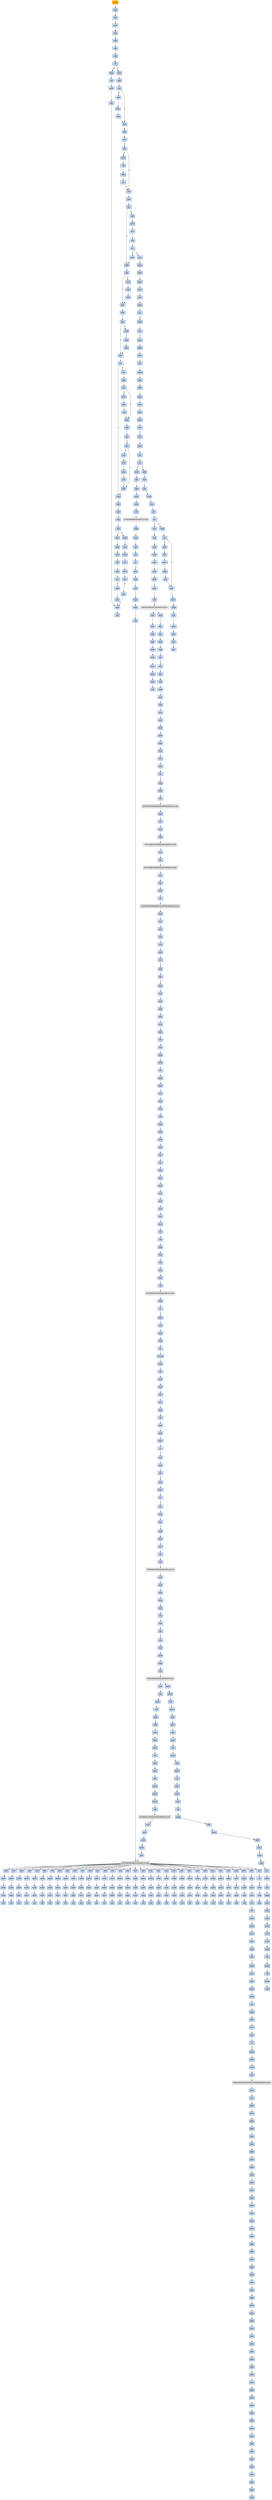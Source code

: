 strict digraph G {
	graph [bgcolor=transparent,
		name=G
	];
	node [color=lightsteelblue,
		fillcolor=lightsteelblue,
		shape=rectangle,
		style=filled
	];
	a0x004254b0pusha_	[color=lightgrey,
		fillcolor=orange,
		label=pusha];
	a0x004254b1movl_0x419000UINT32_esi	[label=movl];
	a0x004254b0pusha_ -> a0x004254b1movl_0x419000UINT32_esi	[color="#000000"];
	a0x004254b6leal__98304esi__edi	[label=leal];
	a0x004254b1movl_0x419000UINT32_esi -> a0x004254b6leal__98304esi__edi	[color="#000000"];
	a0x004254bcpushl_edi	[label=pushl];
	a0x004254b6leal__98304esi__edi -> a0x004254bcpushl_edi	[color="#000000"];
	a0x004254bdjmp_0x004254ca	[label=jmp];
	a0x004254bcpushl_edi -> a0x004254bdjmp_0x004254ca	[color="#000000"];
	a0x004254camovl_esi__ebx	[label=movl];
	a0x004254bdjmp_0x004254ca -> a0x004254camovl_esi__ebx	[color="#000000"];
	a0x004254ccsubl_0xfffffffcUINT8_esi	[label=subl];
	a0x004254camovl_esi__ebx -> a0x004254ccsubl_0xfffffffcUINT8_esi	[color="#000000"];
	a0x004254cfadcl_ebx_ebx	[label=adcl];
	a0x004254ccsubl_0xfffffffcUINT8_esi -> a0x004254cfadcl_ebx_ebx	[color="#000000"];
	a0x004254d1jb_0x004254c0	[label=jb];
	a0x004254cfadcl_ebx_ebx -> a0x004254d1jb_0x004254c0	[color="#000000"];
	a0x004254c0movb_esi__al	[label=movb];
	a0x004254d1jb_0x004254c0 -> a0x004254c0movb_esi__al	[color="#000000",
		label=T];
	a0x004254d3movl_0x1UINT32_eax	[label=movl];
	a0x004254d1jb_0x004254c0 -> a0x004254d3movl_0x1UINT32_eax	[color="#000000",
		label=F];
	a0x004254c2incl_esi	[label=incl];
	a0x004254c0movb_esi__al -> a0x004254c2incl_esi	[color="#000000"];
	a0x004254c3movb_al_edi_	[label=movb];
	a0x004254c2incl_esi -> a0x004254c3movb_al_edi_	[color="#000000"];
	a0x004254c5incl_edi	[label=incl];
	a0x004254c3movb_al_edi_ -> a0x004254c5incl_edi	[color="#000000"];
	a0x004254c6addl_ebx_ebx	[label=addl];
	a0x004254c5incl_edi -> a0x004254c6addl_ebx_ebx	[color="#000000"];
	a0x004254c8jne_0x004254d1	[label=jne];
	a0x004254c6addl_ebx_ebx -> a0x004254c8jne_0x004254d1	[color="#000000"];
	a0x004254d8addl_ebx_ebx	[label=addl];
	a0x004254d3movl_0x1UINT32_eax -> a0x004254d8addl_ebx_ebx	[color="#000000"];
	a0x004254dajne_0x004254e3	[label=jne];
	a0x004254d8addl_ebx_ebx -> a0x004254dajne_0x004254e3	[color="#000000"];
	a0x004254e3adcl_eax_eax	[label=adcl];
	a0x004254dajne_0x004254e3 -> a0x004254e3adcl_eax_eax	[color="#000000",
		label=T];
	a0x004254dcmovl_esi__ebx	[label=movl];
	a0x004254dajne_0x004254e3 -> a0x004254dcmovl_esi__ebx	[color="#000000",
		label=F];
	a0x004254e5addl_ebx_ebx	[label=addl];
	a0x004254e3adcl_eax_eax -> a0x004254e5addl_ebx_ebx	[color="#000000"];
	a0x004254e7jae_0x004254d8	[label=jae];
	a0x004254e5addl_ebx_ebx -> a0x004254e7jae_0x004254d8	[color="#000000"];
	a0x004254e9jne_0x004254f4	[label=jne];
	a0x004254e7jae_0x004254d8 -> a0x004254e9jne_0x004254f4	[color="#000000",
		label=F];
	a0x004254f4xorl_ecx_ecx	[label=xorl];
	a0x004254e9jne_0x004254f4 -> a0x004254f4xorl_ecx_ecx	[color="#000000",
		label=T];
	a0x004254ebmovl_esi__ebx	[label=movl];
	a0x004254e9jne_0x004254f4 -> a0x004254ebmovl_esi__ebx	[color="#000000",
		label=F];
	a0x004254f6subl_0x3UINT8_eax	[label=subl];
	a0x004254f4xorl_ecx_ecx -> a0x004254f6subl_0x3UINT8_eax	[color="#000000"];
	a0x004254f9jb_0x00425508	[label=jb];
	a0x004254f6subl_0x3UINT8_eax -> a0x004254f9jb_0x00425508	[color="#000000"];
	a0x004254fbshll_0x8UINT8_eax	[label=shll];
	a0x004254f9jb_0x00425508 -> a0x004254fbshll_0x8UINT8_eax	[color="#000000",
		label=F];
	a0x00425508addl_ebx_ebx	[label=addl];
	a0x004254f9jb_0x00425508 -> a0x00425508addl_ebx_ebx	[color="#000000",
		label=T];
	a0x004254femovb_esi__al	[label=movb];
	a0x004254fbshll_0x8UINT8_eax -> a0x004254femovb_esi__al	[color="#000000"];
	a0x00425500incl_esi	[label=incl];
	a0x004254femovb_esi__al -> a0x00425500incl_esi	[color="#000000"];
	a0x00425501xorl_0xffffffffUINT8_eax	[label=xorl];
	a0x00425500incl_esi -> a0x00425501xorl_0xffffffffUINT8_eax	[color="#000000"];
	a0x00425504je_0x0042557a	[label=je];
	a0x00425501xorl_0xffffffffUINT8_eax -> a0x00425504je_0x0042557a	[color="#000000"];
	a0x00425506movl_eax_ebp	[label=movl];
	a0x00425504je_0x0042557a -> a0x00425506movl_eax_ebp	[color="#000000",
		label=F];
	a0x0042557apopl_esi	[label=popl];
	a0x00425504je_0x0042557a -> a0x0042557apopl_esi	[color="#000000",
		label=T];
	a0x00425506movl_eax_ebp -> a0x00425508addl_ebx_ebx	[color="#000000"];
	a0x0042550ajne_0x00425513	[label=jne];
	a0x00425508addl_ebx_ebx -> a0x0042550ajne_0x00425513	[color="#000000"];
	a0x00425513adcl_ecx_ecx	[label=adcl];
	a0x0042550ajne_0x00425513 -> a0x00425513adcl_ecx_ecx	[color="#000000",
		label=T];
	a0x0042550cmovl_esi__ebx	[label=movl];
	a0x0042550ajne_0x00425513 -> a0x0042550cmovl_esi__ebx	[color="#000000",
		label=F];
	a0x00425515addl_ebx_ebx	[label=addl];
	a0x00425513adcl_ecx_ecx -> a0x00425515addl_ebx_ebx	[color="#000000"];
	a0x00425517jne_0x00425520	[label=jne];
	a0x00425515addl_ebx_ebx -> a0x00425517jne_0x00425520	[color="#000000"];
	a0x00425520adcl_ecx_ecx	[label=adcl];
	a0x00425517jne_0x00425520 -> a0x00425520adcl_ecx_ecx	[color="#000000",
		label=T];
	a0x00425519movl_esi__ebx	[label=movl];
	a0x00425517jne_0x00425520 -> a0x00425519movl_esi__ebx	[color="#000000",
		label=F];
	a0x00425522jne_0x00425544	[label=jne];
	a0x00425520adcl_ecx_ecx -> a0x00425522jne_0x00425544	[color="#000000"];
	a0x00425544cmpl_0xfffff300UINT32_ebp	[label=cmpl];
	a0x00425522jne_0x00425544 -> a0x00425544cmpl_0xfffff300UINT32_ebp	[color="#000000",
		label=T];
	a0x00425524incl_ecx	[label=incl];
	a0x00425522jne_0x00425544 -> a0x00425524incl_ecx	[color="#000000",
		label=F];
	a0x0042554aadcl_0x1UINT8_ecx	[label=adcl];
	a0x00425544cmpl_0xfffff300UINT32_ebp -> a0x0042554aadcl_0x1UINT8_ecx	[color="#000000"];
	a0x0042554dleal_ediebp__edx	[label=leal];
	a0x0042554aadcl_0x1UINT8_ecx -> a0x0042554dleal_ediebp__edx	[color="#000000"];
	a0x00425550cmpl_0xfffffffcUINT8_ebp	[label=cmpl];
	a0x0042554dleal_ediebp__edx -> a0x00425550cmpl_0xfffffffcUINT8_ebp	[color="#000000"];
	a0x00425553jbe_0x00425564	[label=jbe];
	a0x00425550cmpl_0xfffffffcUINT8_ebp -> a0x00425553jbe_0x00425564	[color="#000000"];
	a0x00425564movl_edx__eax	[label=movl];
	a0x00425553jbe_0x00425564 -> a0x00425564movl_edx__eax	[color="#000000",
		label=T];
	a0x00425555movb_edx__al	[label=movb];
	a0x00425553jbe_0x00425564 -> a0x00425555movb_edx__al	[color="#000000",
		label=F];
	a0x00425566addl_0x4UINT8_edx	[label=addl];
	a0x00425564movl_edx__eax -> a0x00425566addl_0x4UINT8_edx	[color="#000000"];
	a0x00425569movl_eax_edi_	[label=movl];
	a0x00425566addl_0x4UINT8_edx -> a0x00425569movl_eax_edi_	[color="#000000"];
	a0x0042556baddl_0x4UINT8_edi	[label=addl];
	a0x00425569movl_eax_edi_ -> a0x0042556baddl_0x4UINT8_edi	[color="#000000"];
	a0x0042556esubl_0x4UINT8_ecx	[label=subl];
	a0x0042556baddl_0x4UINT8_edi -> a0x0042556esubl_0x4UINT8_ecx	[color="#000000"];
	a0x00425571ja_0x00425564	[label=ja];
	a0x0042556esubl_0x4UINT8_ecx -> a0x00425571ja_0x00425564	[color="#000000"];
	a0x00425573addl_ecx_edi	[label=addl];
	a0x00425571ja_0x00425564 -> a0x00425573addl_ecx_edi	[color="#000000",
		label=F];
	a0x00425575jmp_0x004254c6	[label=jmp];
	a0x00425573addl_ecx_edi -> a0x00425575jmp_0x004254c6	[color="#000000"];
	a0x00425575jmp_0x004254c6 -> a0x004254c6addl_ebx_ebx	[color="#000000"];
	a0x004254desubl_0xfffffffcUINT8_esi	[label=subl];
	a0x004254dcmovl_esi__ebx -> a0x004254desubl_0xfffffffcUINT8_esi	[color="#000000"];
	a0x004254e1adcl_ebx_ebx	[label=adcl];
	a0x004254desubl_0xfffffffcUINT8_esi -> a0x004254e1adcl_ebx_ebx	[color="#000000"];
	a0x004254e1adcl_ebx_ebx -> a0x004254e3adcl_eax_eax	[color="#000000"];
	a0x00425525addl_ebx_ebx	[label=addl];
	a0x00425524incl_ecx -> a0x00425525addl_ebx_ebx	[color="#000000"];
	a0x00425527jne_0x00425530	[label=jne];
	a0x00425525addl_ebx_ebx -> a0x00425527jne_0x00425530	[color="#000000"];
	a0x00425530adcl_ecx_ecx	[label=adcl];
	a0x00425527jne_0x00425530 -> a0x00425530adcl_ecx_ecx	[color="#000000",
		label=T];
	a0x00425529movl_esi__ebx	[label=movl];
	a0x00425527jne_0x00425530 -> a0x00425529movl_esi__ebx	[color="#000000",
		label=F];
	a0x00425532addl_ebx_ebx	[label=addl];
	a0x00425530adcl_ecx_ecx -> a0x00425532addl_ebx_ebx	[color="#000000"];
	a0x00425534jae_0x00425525	[label=jae];
	a0x00425532addl_ebx_ebx -> a0x00425534jae_0x00425525	[color="#000000"];
	a0x00425536jne_0x00425541	[label=jne];
	a0x00425534jae_0x00425525 -> a0x00425536jne_0x00425541	[color="#000000",
		label=F];
	a0x00425541addl_0x2UINT8_ecx	[label=addl];
	a0x00425536jne_0x00425541 -> a0x00425541addl_0x2UINT8_ecx	[color="#000000",
		label=T];
	a0x00425538movl_esi__ebx	[label=movl];
	a0x00425536jne_0x00425541 -> a0x00425538movl_esi__ebx	[color="#000000",
		label=F];
	a0x00425541addl_0x2UINT8_ecx -> a0x00425544cmpl_0xfffff300UINT32_ebp	[color="#000000"];
	a0x0042550esubl_0xfffffffcUINT8_esi	[label=subl];
	a0x0042550cmovl_esi__ebx -> a0x0042550esubl_0xfffffffcUINT8_esi	[color="#000000"];
	a0x00425511adcl_ebx_ebx	[label=adcl];
	a0x0042550esubl_0xfffffffcUINT8_esi -> a0x00425511adcl_ebx_ebx	[color="#000000"];
	a0x00425511adcl_ebx_ebx -> a0x00425513adcl_ecx_ecx	[color="#000000"];
	a0x00425557incl_edx	[label=incl];
	a0x00425555movb_edx__al -> a0x00425557incl_edx	[color="#000000"];
	a0x00425558movb_al_edi_	[label=movb];
	a0x00425557incl_edx -> a0x00425558movb_al_edi_	[color="#000000"];
	a0x0042555aincl_edi	[label=incl];
	a0x00425558movb_al_edi_ -> a0x0042555aincl_edi	[color="#000000"];
	a0x0042555bdecl_ecx	[label=decl];
	a0x0042555aincl_edi -> a0x0042555bdecl_ecx	[color="#000000"];
	a0x0042555cjne_0x00425555	[label=jne];
	a0x0042555bdecl_ecx -> a0x0042555cjne_0x00425555	[color="#000000"];
	a0x0042555ejmp_0x004254c6	[label=jmp];
	a0x0042555cjne_0x00425555 -> a0x0042555ejmp_0x004254c6	[color="#000000",
		label=F];
	a0x0042555ejmp_0x004254c6 -> a0x004254c6addl_ebx_ebx	[color="#000000"];
	a0x0042553asubl_0xfffffffcUINT8_esi	[label=subl];
	a0x00425538movl_esi__ebx -> a0x0042553asubl_0xfffffffcUINT8_esi	[color="#000000"];
	a0x0042553dadcl_ebx_ebx	[label=adcl];
	a0x0042553asubl_0xfffffffcUINT8_esi -> a0x0042553dadcl_ebx_ebx	[color="#000000"];
	a0x0042553fjae_0x00425525	[label=jae];
	a0x0042553dadcl_ebx_ebx -> a0x0042553fjae_0x00425525	[color="#000000"];
	a0x0042553fjae_0x00425525 -> a0x00425541addl_0x2UINT8_ecx	[color="#000000",
		label=F];
	a0x0042552bsubl_0xfffffffcUINT8_esi	[label=subl];
	a0x00425529movl_esi__ebx -> a0x0042552bsubl_0xfffffffcUINT8_esi	[color="#000000"];
	a0x0042552eadcl_ebx_ebx	[label=adcl];
	a0x0042552bsubl_0xfffffffcUINT8_esi -> a0x0042552eadcl_ebx_ebx	[color="#000000"];
	a0x0042552eadcl_ebx_ebx -> a0x00425530adcl_ecx_ecx	[color="#000000"];
	a0x004254edsubl_0xfffffffcUINT8_esi	[label=subl];
	a0x004254ebmovl_esi__ebx -> a0x004254edsubl_0xfffffffcUINT8_esi	[color="#000000"];
	a0x004254f0adcl_ebx_ebx	[label=adcl];
	a0x004254edsubl_0xfffffffcUINT8_esi -> a0x004254f0adcl_ebx_ebx	[color="#000000"];
	a0x004254f2jae_0x004254d8	[label=jae];
	a0x004254f0adcl_ebx_ebx -> a0x004254f2jae_0x004254d8	[color="#000000"];
	a0x004254f2jae_0x004254d8 -> a0x004254f4xorl_ecx_ecx	[color="#000000",
		label=F];
	a0x0042551bsubl_0xfffffffcUINT8_esi	[label=subl];
	a0x00425519movl_esi__ebx -> a0x0042551bsubl_0xfffffffcUINT8_esi	[color="#000000"];
	a0x0042551eadcl_ebx_ebx	[label=adcl];
	a0x0042551bsubl_0xfffffffcUINT8_esi -> a0x0042551eadcl_ebx_ebx	[color="#000000"];
	a0x0042551eadcl_ebx_ebx -> a0x00425520adcl_ecx_ecx	[color="#000000"];
	a0x0042557bmovl_esi_edi	[label=movl];
	a0x0042557apopl_esi -> a0x0042557bmovl_esi_edi	[color="#000000"];
	a0x0042557dmovl_0x4d9UINT32_ecx	[label=movl];
	a0x0042557bmovl_esi_edi -> a0x0042557dmovl_0x4d9UINT32_ecx	[color="#000000"];
	a0x00425582movb_edi__al	[label=movb];
	a0x0042557dmovl_0x4d9UINT32_ecx -> a0x00425582movb_edi__al	[color="#000000"];
	a0x00425584incl_edi	[label=incl];
	a0x00425582movb_edi__al -> a0x00425584incl_edi	[color="#000000"];
	a0x00425585subb_0xffffffe8UINT8_al	[label=subb];
	a0x00425584incl_edi -> a0x00425585subb_0xffffffe8UINT8_al	[color="#000000"];
	a0x00425587cmpb_0x1UINT8_al	[label=cmpb];
	a0x00425585subb_0xffffffe8UINT8_al -> a0x00425587cmpb_0x1UINT8_al	[color="#000000"];
	a0x00425589ja_0x00425582	[label=ja];
	a0x00425587cmpb_0x1UINT8_al -> a0x00425589ja_0x00425582	[color="#000000"];
	a0x0042558bcmpb_0x5UINT8_edi_	[label=cmpb];
	a0x00425589ja_0x00425582 -> a0x0042558bcmpb_0x5UINT8_edi_	[color="#000000",
		label=F];
	a0x0042558ejne_0x00425582	[label=jne];
	a0x0042558bcmpb_0x5UINT8_edi_ -> a0x0042558ejne_0x00425582	[color="#000000"];
	a0x00425590movl_edi__eax	[label=movl];
	a0x0042558ejne_0x00425582 -> a0x00425590movl_edi__eax	[color="#000000",
		label=F];
	a0x00425592movb_0x4edi__bl	[label=movb];
	a0x00425590movl_edi__eax -> a0x00425592movb_0x4edi__bl	[color="#000000"];
	a0x00425595shrw_0x8UINT8_ax	[label=shrw];
	a0x00425592movb_0x4edi__bl -> a0x00425595shrw_0x8UINT8_ax	[color="#000000"];
	a0x00425599roll_0x10UINT8_eax	[label=roll];
	a0x00425595shrw_0x8UINT8_ax -> a0x00425599roll_0x10UINT8_eax	[color="#000000"];
	a0x0042559cxchgb_al_ah	[label=xchgb];
	a0x00425599roll_0x10UINT8_eax -> a0x0042559cxchgb_al_ah	[color="#000000"];
	a0x0042559esubl_edi_eax	[label=subl];
	a0x0042559cxchgb_al_ah -> a0x0042559esubl_edi_eax	[color="#000000"];
	a0x004255a0subb_0xffffffe8UINT8_bl	[label=subb];
	a0x0042559esubl_edi_eax -> a0x004255a0subb_0xffffffe8UINT8_bl	[color="#000000"];
	a0x004255a3addl_esi_eax	[label=addl];
	a0x004255a0subb_0xffffffe8UINT8_bl -> a0x004255a3addl_esi_eax	[color="#000000"];
	a0x004255a5movl_eax_edi_	[label=movl];
	a0x004255a3addl_esi_eax -> a0x004255a5movl_eax_edi_	[color="#000000"];
	a0x004255a7addl_0x5UINT8_edi	[label=addl];
	a0x004255a5movl_eax_edi_ -> a0x004255a7addl_0x5UINT8_edi	[color="#000000"];
	a0x004255aamovb_bl_al	[label=movb];
	a0x004255a7addl_0x5UINT8_edi -> a0x004255aamovb_bl_al	[color="#000000"];
	a0x004255acloop_0x00425587	[label=loop];
	a0x004255aamovb_bl_al -> a0x004255acloop_0x00425587	[color="#000000"];
	a0x004255aeleal_0x22000esi__edi	[label=leal];
	a0x004255acloop_0x00425587 -> a0x004255aeleal_0x22000esi__edi	[color="#000000",
		label=F];
	a0x004255b4movl_edi__eax	[label=movl];
	a0x004255aeleal_0x22000esi__edi -> a0x004255b4movl_edi__eax	[color="#000000"];
	a0x004255b6orl_eax_eax	[label=orl];
	a0x004255b4movl_edi__eax -> a0x004255b6orl_eax_eax	[color="#000000"];
	a0x004255b8je_0x004255f6	[label=je];
	a0x004255b6orl_eax_eax -> a0x004255b8je_0x004255f6	[color="#000000"];
	a0x004255bamovl_0x4edi__ebx	[label=movl];
	a0x004255b8je_0x004255f6 -> a0x004255bamovl_0x4edi__ebx	[color="#000000",
		label=F];
	a0x004255f6addl_0x4UINT8_edi	[label=addl];
	a0x004255b8je_0x004255f6 -> a0x004255f6addl_0x4UINT8_edi	[color="#000000",
		label=T];
	a0x004255bdleal_0x2576ceaxesi__eax	[label=leal];
	a0x004255bamovl_0x4edi__ebx -> a0x004255bdleal_0x2576ceaxesi__eax	[color="#000000"];
	a0x004255c4addl_esi_ebx	[label=addl];
	a0x004255bdleal_0x2576ceaxesi__eax -> a0x004255c4addl_esi_ebx	[color="#000000"];
	a0x004255c6pushl_eax	[label=pushl];
	a0x004255c4addl_esi_ebx -> a0x004255c6pushl_eax	[color="#000000"];
	a0x004255c7addl_0x8UINT8_edi	[label=addl];
	a0x004255c6pushl_eax -> a0x004255c7addl_0x8UINT8_edi	[color="#000000"];
	a0x004255cacall_0x25810esi_	[label=call];
	a0x004255c7addl_0x8UINT8_edi -> a0x004255cacall_0x25810esi_	[color="#000000"];
	LOADLIBRARYA_KERNEL32_DLL	[color=lightgrey,
		fillcolor=lightgrey,
		label="LOADLIBRARYA-KERNEL32-DLL"];
	a0x004255cacall_0x25810esi_ -> LOADLIBRARYA_KERNEL32_DLL	[color="#000000"];
	a0x004255d0xchgl_eax_ebp	[label=xchgl];
	LOADLIBRARYA_KERNEL32_DLL -> a0x004255d0xchgl_eax_ebp	[color="#000000"];
	a0x004255d1movb_edi__al	[label=movb];
	a0x004255d0xchgl_eax_ebp -> a0x004255d1movb_edi__al	[color="#000000"];
	a0x004255d3incl_edi	[label=incl];
	a0x004255d1movb_edi__al -> a0x004255d3incl_edi	[color="#000000"];
	a0x004255d4orb_al_al	[label=orb];
	a0x004255d3incl_edi -> a0x004255d4orb_al_al	[color="#000000"];
	a0x004255d6je_0x004255b4	[label=je];
	a0x004255d4orb_al_al -> a0x004255d6je_0x004255b4	[color="#000000"];
	a0x004255d8movl_edi_ecx	[label=movl];
	a0x004255d6je_0x004255b4 -> a0x004255d8movl_edi_ecx	[color="#000000",
		label=F];
	a0x004255dapushl_edi	[label=pushl];
	a0x004255d8movl_edi_ecx -> a0x004255dapushl_edi	[color="#000000"];
	a0x004255dbdecl_eax	[label=decl];
	a0x004255dapushl_edi -> a0x004255dbdecl_eax	[color="#000000"];
	a0x004255dcrepnz_scasb_es_edi__al	[label=repnz];
	a0x004255dbdecl_eax -> a0x004255dcrepnz_scasb_es_edi__al	[color="#000000"];
	a0x004255depushl_ebp	[label=pushl];
	a0x004255dcrepnz_scasb_es_edi__al -> a0x004255depushl_ebp	[color="#000000"];
	a0x004255dfcall_0x25818esi_	[label=call];
	a0x004255depushl_ebp -> a0x004255dfcall_0x25818esi_	[color="#000000"];
	GETPROCADDRESS_KERNEL32_DLL	[color=lightgrey,
		fillcolor=lightgrey,
		label="GETPROCADDRESS-KERNEL32-DLL"];
	a0x004255dfcall_0x25818esi_ -> GETPROCADDRESS_KERNEL32_DLL	[color="#000000"];
	a0x004255e5orl_eax_eax	[label=orl];
	GETPROCADDRESS_KERNEL32_DLL -> a0x004255e5orl_eax_eax	[color="#000000"];
	a0x00404e5cxorl_0x41c200_eax	[label=xorl];
	GETPROCADDRESS_KERNEL32_DLL -> a0x00404e5cxorl_0x41c200_eax	[color="#000000"];
	a0x00404e6fxorl_0x41c200_eax	[label=xorl];
	GETPROCADDRESS_KERNEL32_DLL -> a0x00404e6fxorl_0x41c200_eax	[color="#000000"];
	a0x00404e82xorl_0x41c200_eax	[label=xorl];
	GETPROCADDRESS_KERNEL32_DLL -> a0x00404e82xorl_0x41c200_eax	[color="#000000"];
	a0x00404e95xorl_0x41c200_eax	[label=xorl];
	GETPROCADDRESS_KERNEL32_DLL -> a0x00404e95xorl_0x41c200_eax	[color="#000000"];
	a0x00404ea8xorl_0x41c200_eax	[label=xorl];
	GETPROCADDRESS_KERNEL32_DLL -> a0x00404ea8xorl_0x41c200_eax	[color="#000000"];
	a0x00404ebbxorl_0x41c200_eax	[label=xorl];
	GETPROCADDRESS_KERNEL32_DLL -> a0x00404ebbxorl_0x41c200_eax	[color="#000000"];
	a0x00404ecexorl_0x41c200_eax	[label=xorl];
	GETPROCADDRESS_KERNEL32_DLL -> a0x00404ecexorl_0x41c200_eax	[color="#000000"];
	a0x00404ee1xorl_0x41c200_eax	[label=xorl];
	GETPROCADDRESS_KERNEL32_DLL -> a0x00404ee1xorl_0x41c200_eax	[color="#000000"];
	a0x00404ef4xorl_0x41c200_eax	[label=xorl];
	GETPROCADDRESS_KERNEL32_DLL -> a0x00404ef4xorl_0x41c200_eax	[color="#000000"];
	a0x00404f07xorl_0x41c200_eax	[label=xorl];
	GETPROCADDRESS_KERNEL32_DLL -> a0x00404f07xorl_0x41c200_eax	[color="#000000"];
	a0x00404f1axorl_0x41c200_eax	[label=xorl];
	GETPROCADDRESS_KERNEL32_DLL -> a0x00404f1axorl_0x41c200_eax	[color="#000000"];
	a0x00404f2dxorl_0x41c200_eax	[label=xorl];
	GETPROCADDRESS_KERNEL32_DLL -> a0x00404f2dxorl_0x41c200_eax	[color="#000000"];
	a0x00404f40xorl_0x41c200_eax	[label=xorl];
	GETPROCADDRESS_KERNEL32_DLL -> a0x00404f40xorl_0x41c200_eax	[color="#000000"];
	a0x00404f53xorl_0x41c200_eax	[label=xorl];
	GETPROCADDRESS_KERNEL32_DLL -> a0x00404f53xorl_0x41c200_eax	[color="#000000"];
	a0x00404f66xorl_0x41c200_eax	[label=xorl];
	GETPROCADDRESS_KERNEL32_DLL -> a0x00404f66xorl_0x41c200_eax	[color="#000000"];
	a0x00404f79xorl_0x41c200_eax	[label=xorl];
	GETPROCADDRESS_KERNEL32_DLL -> a0x00404f79xorl_0x41c200_eax	[color="#000000"];
	a0x00404f8cxorl_0x41c200_eax	[label=xorl];
	GETPROCADDRESS_KERNEL32_DLL -> a0x00404f8cxorl_0x41c200_eax	[color="#000000"];
	a0x00404f9fxorl_0x41c200_eax	[label=xorl];
	GETPROCADDRESS_KERNEL32_DLL -> a0x00404f9fxorl_0x41c200_eax	[color="#000000"];
	a0x00404fb2xorl_0x41c200_eax	[label=xorl];
	GETPROCADDRESS_KERNEL32_DLL -> a0x00404fb2xorl_0x41c200_eax	[color="#000000"];
	a0x00404fc5xorl_0x41c200_eax	[label=xorl];
	GETPROCADDRESS_KERNEL32_DLL -> a0x00404fc5xorl_0x41c200_eax	[color="#000000"];
	a0x00404fd8xorl_0x41c200_eax	[label=xorl];
	GETPROCADDRESS_KERNEL32_DLL -> a0x00404fd8xorl_0x41c200_eax	[color="#000000"];
	a0x00404febxorl_0x41c200_eax	[label=xorl];
	GETPROCADDRESS_KERNEL32_DLL -> a0x00404febxorl_0x41c200_eax	[color="#000000"];
	a0x00404ffexorl_0x41c200_eax	[label=xorl];
	GETPROCADDRESS_KERNEL32_DLL -> a0x00404ffexorl_0x41c200_eax	[color="#000000"];
	a0x00405011xorl_0x41c200_eax	[label=xorl];
	GETPROCADDRESS_KERNEL32_DLL -> a0x00405011xorl_0x41c200_eax	[color="#000000"];
	a0x00405024xorl_0x41c200_eax	[label=xorl];
	GETPROCADDRESS_KERNEL32_DLL -> a0x00405024xorl_0x41c200_eax	[color="#000000"];
	a0x00405037xorl_0x41c200_eax	[label=xorl];
	GETPROCADDRESS_KERNEL32_DLL -> a0x00405037xorl_0x41c200_eax	[color="#000000"];
	a0x0040504axorl_0x41c200_eax	[label=xorl];
	GETPROCADDRESS_KERNEL32_DLL -> a0x0040504axorl_0x41c200_eax	[color="#000000"];
	a0x0040505dxorl_0x41c200_eax	[label=xorl];
	GETPROCADDRESS_KERNEL32_DLL -> a0x0040505dxorl_0x41c200_eax	[color="#000000"];
	a0x00405070xorl_0x41c200_eax	[label=xorl];
	GETPROCADDRESS_KERNEL32_DLL -> a0x00405070xorl_0x41c200_eax	[color="#000000"];
	a0x00405083xorl_0x41c200_eax	[label=xorl];
	GETPROCADDRESS_KERNEL32_DLL -> a0x00405083xorl_0x41c200_eax	[color="#000000"];
	a0x00405096xorl_0x41c200_eax	[label=xorl];
	GETPROCADDRESS_KERNEL32_DLL -> a0x00405096xorl_0x41c200_eax	[color="#000000"];
	a0x004050a9xorl_0x41c200_eax	[label=xorl];
	GETPROCADDRESS_KERNEL32_DLL -> a0x004050a9xorl_0x41c200_eax	[color="#000000"];
	a0x004050bcxorl_0x41c200_eax	[label=xorl];
	GETPROCADDRESS_KERNEL32_DLL -> a0x004050bcxorl_0x41c200_eax	[color="#000000"];
	a0x004255e7je_0x004255f0	[label=je];
	a0x004255e5orl_eax_eax -> a0x004255e7je_0x004255f0	[color="#000000"];
	a0x004255e9movl_eax_ebx_	[label=movl];
	a0x004255e7je_0x004255f0 -> a0x004255e9movl_eax_ebx_	[color="#000000",
		label=F];
	a0x004255ebaddl_0x4UINT8_ebx	[label=addl];
	a0x004255e9movl_eax_ebx_ -> a0x004255ebaddl_0x4UINT8_ebx	[color="#000000"];
	a0x004255eejmp_0x004255d1	[label=jmp];
	a0x004255ebaddl_0x4UINT8_ebx -> a0x004255eejmp_0x004255d1	[color="#000000"];
	a0x004255f9leal__4esi__ebx	[label=leal];
	a0x004255f6addl_0x4UINT8_edi -> a0x004255f9leal__4esi__ebx	[color="#000000"];
	a0x004255fcxorl_eax_eax	[label=xorl];
	a0x004255f9leal__4esi__ebx -> a0x004255fcxorl_eax_eax	[color="#000000"];
	a0x004255femovb_edi__al	[label=movb];
	a0x004255fcxorl_eax_eax -> a0x004255femovb_edi__al	[color="#000000"];
	a0x00425600incl_edi	[label=incl];
	a0x004255femovb_edi__al -> a0x00425600incl_edi	[color="#000000"];
	a0x00425601orl_eax_eax	[label=orl];
	a0x00425600incl_edi -> a0x00425601orl_eax_eax	[color="#000000"];
	a0x00425603je_0x00425627	[label=je];
	a0x00425601orl_eax_eax -> a0x00425603je_0x00425627	[color="#000000"];
	a0x00425605cmpb_0xffffffefUINT8_al	[label=cmpb];
	a0x00425603je_0x00425627 -> a0x00425605cmpb_0xffffffefUINT8_al	[color="#000000",
		label=F];
	a0x00425627movl_0x2581cesi__ebp	[label=movl];
	a0x00425603je_0x00425627 -> a0x00425627movl_0x2581cesi__ebp	[color="#000000",
		label=T];
	a0x00425607ja_0x0042561a	[label=ja];
	a0x00425605cmpb_0xffffffefUINT8_al -> a0x00425607ja_0x0042561a	[color="#000000"];
	a0x00425609addl_eax_ebx	[label=addl];
	a0x00425607ja_0x0042561a -> a0x00425609addl_eax_ebx	[color="#000000",
		label=F];
	a0x0042561aandb_0xfUINT8_al	[label=andb];
	a0x00425607ja_0x0042561a -> a0x0042561aandb_0xfUINT8_al	[color="#000000",
		label=T];
	a0x0042560bmovl_ebx__eax	[label=movl];
	a0x00425609addl_eax_ebx -> a0x0042560bmovl_ebx__eax	[color="#000000"];
	a0x0042560dxchgb_al_ah	[label=xchgb];
	a0x0042560bmovl_ebx__eax -> a0x0042560dxchgb_al_ah	[color="#000000"];
	a0x0042560froll_0x10UINT8_eax	[label=roll];
	a0x0042560dxchgb_al_ah -> a0x0042560froll_0x10UINT8_eax	[color="#000000"];
	a0x00425612xchgb_al_ah	[label=xchgb];
	a0x0042560froll_0x10UINT8_eax -> a0x00425612xchgb_al_ah	[color="#000000"];
	a0x00425614addl_esi_eax	[label=addl];
	a0x00425612xchgb_al_ah -> a0x00425614addl_esi_eax	[color="#000000"];
	a0x00425616movl_eax_ebx_	[label=movl];
	a0x00425614addl_esi_eax -> a0x00425616movl_eax_ebx_	[color="#000000"];
	a0x00425618jmp_0x004255fc	[label=jmp];
	a0x00425616movl_eax_ebx_ -> a0x00425618jmp_0x004255fc	[color="#000000"];
	a0x0042561cshll_0x10UINT8_eax	[label=shll];
	a0x0042561aandb_0xfUINT8_al -> a0x0042561cshll_0x10UINT8_eax	[color="#000000"];
	a0x0042561fmovw_edi__ax	[label=movw];
	a0x0042561cshll_0x10UINT8_eax -> a0x0042561fmovw_edi__ax	[color="#000000"];
	a0x00425622addl_0x2UINT8_edi	[label=addl];
	a0x0042561fmovw_edi__ax -> a0x00425622addl_0x2UINT8_edi	[color="#000000"];
	a0x00425625jmp_0x00425609	[label=jmp];
	a0x00425622addl_0x2UINT8_edi -> a0x00425625jmp_0x00425609	[color="#000000"];
	a0x00425625jmp_0x00425609 -> a0x00425609addl_eax_ebx	[color="#000000"];
	a0x0042562dleal__4096esi__edi	[label=leal];
	a0x00425627movl_0x2581cesi__ebp -> a0x0042562dleal__4096esi__edi	[color="#000000"];
	a0x00425633movl_0x1000UINT32_ebx	[label=movl];
	a0x0042562dleal__4096esi__edi -> a0x00425633movl_0x1000UINT32_ebx	[color="#000000"];
	a0x00425638pushl_eax	[label=pushl];
	a0x00425633movl_0x1000UINT32_ebx -> a0x00425638pushl_eax	[color="#000000"];
	a0x00425639pushl_esp	[label=pushl];
	a0x00425638pushl_eax -> a0x00425639pushl_esp	[color="#000000"];
	a0x0042563apushl_0x4UINT8	[label=pushl];
	a0x00425639pushl_esp -> a0x0042563apushl_0x4UINT8	[color="#000000"];
	a0x0042563cpushl_ebx	[label=pushl];
	a0x0042563apushl_0x4UINT8 -> a0x0042563cpushl_ebx	[color="#000000"];
	a0x0042563dpushl_edi	[label=pushl];
	a0x0042563cpushl_ebx -> a0x0042563dpushl_edi	[color="#000000"];
	a0x0042563ecall_ebp	[label=call];
	a0x0042563dpushl_edi -> a0x0042563ecall_ebp	[color="#000000"];
	VIRTUALPROTECT_KERNEL32_DLL	[color=lightgrey,
		fillcolor=lightgrey,
		label="VIRTUALPROTECT-KERNEL32-DLL"];
	a0x0042563ecall_ebp -> VIRTUALPROTECT_KERNEL32_DLL	[color="#000000"];
	a0x00425640leal_0x217edi__eax	[label=leal];
	VIRTUALPROTECT_KERNEL32_DLL -> a0x00425640leal_0x217edi__eax	[color="#000000"];
	a0x00425655popl_eax	[label=popl];
	VIRTUALPROTECT_KERNEL32_DLL -> a0x00425655popl_eax	[color="#000000"];
	a0x00425646andb_0x7fUINT8_eax_	[label=andb];
	a0x00425640leal_0x217edi__eax -> a0x00425646andb_0x7fUINT8_eax_	[color="#000000"];
	a0x00425649andb_0x7fUINT8_0x28eax_	[label=andb];
	a0x00425646andb_0x7fUINT8_eax_ -> a0x00425649andb_0x7fUINT8_0x28eax_	[color="#000000"];
	a0x0042564dpopl_eax	[label=popl];
	a0x00425649andb_0x7fUINT8_0x28eax_ -> a0x0042564dpopl_eax	[color="#000000"];
	a0x0042564epushl_eax	[label=pushl];
	a0x0042564dpopl_eax -> a0x0042564epushl_eax	[color="#000000"];
	a0x0042564fpushl_esp	[label=pushl];
	a0x0042564epushl_eax -> a0x0042564fpushl_esp	[color="#000000"];
	a0x00425650pushl_eax	[label=pushl];
	a0x0042564fpushl_esp -> a0x00425650pushl_eax	[color="#000000"];
	a0x00425651pushl_ebx	[label=pushl];
	a0x00425650pushl_eax -> a0x00425651pushl_ebx	[color="#000000"];
	a0x00425652pushl_edi	[label=pushl];
	a0x00425651pushl_ebx -> a0x00425652pushl_edi	[color="#000000"];
	a0x00425653call_ebp	[label=call];
	a0x00425652pushl_edi -> a0x00425653call_ebp	[color="#000000"];
	a0x00425656popa_	[label=popa];
	a0x00425655popl_eax -> a0x00425656popa_	[color="#000000"];
	a0x00425657leal__128esp__eax	[label=leal];
	a0x00425656popa_ -> a0x00425657leal__128esp__eax	[color="#000000"];
	a0x0042565bpushl_0x0UINT8	[label=pushl];
	a0x00425657leal__128esp__eax -> a0x0042565bpushl_0x0UINT8	[color="#000000"];
	a0x0042565dcmpl_eax_esp	[label=cmpl];
	a0x0042565bpushl_0x0UINT8 -> a0x0042565dcmpl_eax_esp	[color="#000000"];
	a0x0042565fjne_0x0042565b	[label=jne];
	a0x0042565dcmpl_eax_esp -> a0x0042565fjne_0x0042565b	[color="#000000"];
	a0x00425661subl_0xffffff80UINT8_esp	[label=subl];
	a0x0042565fjne_0x0042565b -> a0x00425661subl_0xffffff80UINT8_esp	[color="#000000",
		label=F];
	a0x00425664jmp_0x00403980	[label=jmp];
	a0x00425661subl_0xffffff80UINT8_esp -> a0x00425664jmp_0x00403980	[color="#000000"];
	a0x00403980call_0x408490	[label=call];
	a0x00425664jmp_0x00403980 -> a0x00403980call_0x408490	[color="#000000"];
	a0x00408490pushl_ebp	[label=pushl];
	a0x00403980call_0x408490 -> a0x00408490pushl_ebp	[color="#000000"];
	a0x00408491movl_esp_ebp	[label=movl];
	a0x00408490pushl_ebp -> a0x00408491movl_esp_ebp	[color="#000000"];
	a0x00408493subl_0x14UINT8_esp	[label=subl];
	a0x00408491movl_esp_ebp -> a0x00408493subl_0x14UINT8_esp	[color="#000000"];
	a0x00408496andl_0x0UINT8__12ebp_	[label=andl];
	a0x00408493subl_0x14UINT8_esp -> a0x00408496andl_0x0UINT8__12ebp_	[color="#000000"];
	a0x0040849aandl_0x0UINT8__8ebp_	[label=andl];
	a0x00408496andl_0x0UINT8__12ebp_ -> a0x0040849aandl_0x0UINT8__8ebp_	[color="#000000"];
	a0x0040849emovl_0x41c200_eax	[label=movl];
	a0x0040849aandl_0x0UINT8__8ebp_ -> a0x0040849emovl_0x41c200_eax	[color="#000000"];
	a0x004084a3pushl_esi	[label=pushl];
	a0x0040849emovl_0x41c200_eax -> a0x004084a3pushl_esi	[color="#000000"];
	a0x004084a4pushl_edi	[label=pushl];
	a0x004084a3pushl_esi -> a0x004084a4pushl_edi	[color="#000000"];
	a0x004084a5movl_0xbb40e64eUINT32_edi	[label=movl];
	a0x004084a4pushl_edi -> a0x004084a5movl_0xbb40e64eUINT32_edi	[color="#000000"];
	a0x004084aamovl_0xffff0000UINT32_esi	[label=movl];
	a0x004084a5movl_0xbb40e64eUINT32_edi -> a0x004084aamovl_0xffff0000UINT32_esi	[color="#000000"];
	a0x004084afcmpl_edi_eax	[label=cmpl];
	a0x004084aamovl_0xffff0000UINT32_esi -> a0x004084afcmpl_edi_eax	[color="#000000"];
	a0x004084b1je_0x4084c0	[label=je];
	a0x004084afcmpl_edi_eax -> a0x004084b1je_0x4084c0	[color="#000000"];
	a0x004084c0leal__12ebp__eax	[label=leal];
	a0x004084b1je_0x4084c0 -> a0x004084c0leal__12ebp__eax	[color="#000000",
		label=T];
	a0x004084c3pushl_eax	[label=pushl];
	a0x004084c0leal__12ebp__eax -> a0x004084c3pushl_eax	[color="#000000"];
	a0x004084c4call_0x410078	[label=call];
	a0x004084c3pushl_eax -> a0x004084c4call_0x410078	[color="#000000"];
	GETSYSTEMTIMEASFILETIME_KERNEL32_DLL	[color=lightgrey,
		fillcolor=lightgrey,
		label="GETSYSTEMTIMEASFILETIME-KERNEL32-DLL"];
	a0x004084c4call_0x410078 -> GETSYSTEMTIMEASFILETIME_KERNEL32_DLL	[color="#000000"];
	a0x004084camovl__8ebp__eax	[label=movl];
	GETSYSTEMTIMEASFILETIME_KERNEL32_DLL -> a0x004084camovl__8ebp__eax	[color="#000000"];
	a0x004084cdxorl__12ebp__eax	[label=xorl];
	a0x004084camovl__8ebp__eax -> a0x004084cdxorl__12ebp__eax	[color="#000000"];
	a0x004084d0movl_eax__4ebp_	[label=movl];
	a0x004084cdxorl__12ebp__eax -> a0x004084d0movl_eax__4ebp_	[color="#000000"];
	a0x004084d3call_0x41014c	[label=call];
	a0x004084d0movl_eax__4ebp_ -> a0x004084d3call_0x41014c	[color="#000000"];
	GETCURRENTTHREADID_KERNEL32_DLL	[color=lightgrey,
		fillcolor=lightgrey,
		label="GETCURRENTTHREADID-KERNEL32-DLL"];
	a0x004084d3call_0x41014c -> GETCURRENTTHREADID_KERNEL32_DLL	[color="#000000"];
	a0x004084d9xorl_eax__4ebp_	[label=xorl];
	GETCURRENTTHREADID_KERNEL32_DLL -> a0x004084d9xorl_eax__4ebp_	[color="#000000"];
	a0x004084dccall_0x41007c	[label=call];
	a0x004084d9xorl_eax__4ebp_ -> a0x004084dccall_0x41007c	[color="#000000"];
	GETCURRENTPROCESSID_KERNEL32_DLL	[color=lightgrey,
		fillcolor=lightgrey,
		label="GETCURRENTPROCESSID-KERNEL32-DLL"];
	a0x004084dccall_0x41007c -> GETCURRENTPROCESSID_KERNEL32_DLL	[color="#000000"];
	a0x004084e2xorl_eax__4ebp_	[label=xorl];
	GETCURRENTPROCESSID_KERNEL32_DLL -> a0x004084e2xorl_eax__4ebp_	[color="#000000"];
	a0x004084e5leal__20ebp__eax	[label=leal];
	a0x004084e2xorl_eax__4ebp_ -> a0x004084e5leal__20ebp__eax	[color="#000000"];
	a0x004084e8pushl_eax	[label=pushl];
	a0x004084e5leal__20ebp__eax -> a0x004084e8pushl_eax	[color="#000000"];
	a0x004084e9call_0x410080	[label=call];
	a0x004084e8pushl_eax -> a0x004084e9call_0x410080	[color="#000000"];
	QUERYPERFORMANCECOUNTER_KERNEL32_DLL	[color=lightgrey,
		fillcolor=lightgrey,
		label="QUERYPERFORMANCECOUNTER-KERNEL32-DLL"];
	a0x004084e9call_0x410080 -> QUERYPERFORMANCECOUNTER_KERNEL32_DLL	[color="#000000"];
	a0x004084efmovl__16ebp__ecx	[label=movl];
	QUERYPERFORMANCECOUNTER_KERNEL32_DLL -> a0x004084efmovl__16ebp__ecx	[color="#000000"];
	a0x004084f2leal__4ebp__eax	[label=leal];
	a0x004084efmovl__16ebp__ecx -> a0x004084f2leal__4ebp__eax	[color="#000000"];
	a0x004084f5xorl__20ebp__ecx	[label=xorl];
	a0x004084f2leal__4ebp__eax -> a0x004084f5xorl__20ebp__ecx	[color="#000000"];
	a0x004084f8xorl__4ebp__ecx	[label=xorl];
	a0x004084f5xorl__20ebp__ecx -> a0x004084f8xorl__4ebp__ecx	[color="#000000"];
	a0x004084fbxorl_eax_ecx	[label=xorl];
	a0x004084f8xorl__4ebp__ecx -> a0x004084fbxorl_eax_ecx	[color="#000000"];
	a0x004084fdcmpl_edi_ecx	[label=cmpl];
	a0x004084fbxorl_eax_ecx -> a0x004084fdcmpl_edi_ecx	[color="#000000"];
	a0x004084ffjne_0x408508	[label=jne];
	a0x004084fdcmpl_edi_ecx -> a0x004084ffjne_0x408508	[color="#000000"];
	a0x00408508testl_ecx_esi	[label=testl];
	a0x004084ffjne_0x408508 -> a0x00408508testl_ecx_esi	[color="#000000",
		label=T];
	a0x0040850ajne_0x408518	[label=jne];
	a0x00408508testl_ecx_esi -> a0x0040850ajne_0x408518	[color="#000000"];
	a0x00408518movl_ecx_0x41c200	[label=movl];
	a0x0040850ajne_0x408518 -> a0x00408518movl_ecx_0x41c200	[color="#000000",
		label=T];
	a0x0040851enotl_ecx	[label=notl];
	a0x00408518movl_ecx_0x41c200 -> a0x0040851enotl_ecx	[color="#000000"];
	a0x00408520movl_ecx_0x41c204	[label=movl];
	a0x0040851enotl_ecx -> a0x00408520movl_ecx_0x41c204	[color="#000000"];
	a0x00408526popl_edi	[label=popl];
	a0x00408520movl_ecx_0x41c204 -> a0x00408526popl_edi	[color="#000000"];
	a0x00408527popl_esi	[label=popl];
	a0x00408526popl_edi -> a0x00408527popl_esi	[color="#000000"];
	a0x00408528movl_ebp_esp	[label=movl];
	a0x00408527popl_esi -> a0x00408528movl_ebp_esp	[color="#000000"];
	a0x0040852apopl_ebp	[label=popl];
	a0x00408528movl_ebp_esp -> a0x0040852apopl_ebp	[color="#000000"];
	a0x0040852bret	[label=ret];
	a0x0040852apopl_ebp -> a0x0040852bret	[color="#000000"];
	a0x00403985jmp_0x40398a	[label=jmp];
	a0x0040852bret -> a0x00403985jmp_0x40398a	[color="#000000"];
	a0x0040398apushl_0x14UINT8	[label=pushl];
	a0x00403985jmp_0x40398a -> a0x0040398apushl_0x14UINT8	[color="#000000"];
	a0x0040398cpushl_0x41ac00UINT32	[label=pushl];
	a0x0040398apushl_0x14UINT8 -> a0x0040398cpushl_0x41ac00UINT32	[color="#000000"];
	a0x00403991call_0x405960	[label=call];
	a0x0040398cpushl_0x41ac00UINT32 -> a0x00403991call_0x405960	[color="#000000"];
	a0x00405960pushl_0x4059c0UINT32	[label=pushl];
	a0x00403991call_0x405960 -> a0x00405960pushl_0x4059c0UINT32	[color="#000000"];
	a0x00405965pushl_fs_0	[label=pushl];
	a0x00405960pushl_0x4059c0UINT32 -> a0x00405965pushl_fs_0	[color="#000000"];
	a0x0040596cmovl_0x10esp__eax	[label=movl];
	a0x00405965pushl_fs_0 -> a0x0040596cmovl_0x10esp__eax	[color="#000000"];
	a0x00405970movl_ebp_0x10esp_	[label=movl];
	a0x0040596cmovl_0x10esp__eax -> a0x00405970movl_ebp_0x10esp_	[color="#000000"];
	a0x00405974leal_0x10esp__ebp	[label=leal];
	a0x00405970movl_ebp_0x10esp_ -> a0x00405974leal_0x10esp__ebp	[color="#000000"];
	a0x00405978subl_eax_esp	[label=subl];
	a0x00405974leal_0x10esp__ebp -> a0x00405978subl_eax_esp	[color="#000000"];
	a0x0040597apushl_ebx	[label=pushl];
	a0x00405978subl_eax_esp -> a0x0040597apushl_ebx	[color="#000000"];
	a0x0040597bpushl_esi	[label=pushl];
	a0x0040597apushl_ebx -> a0x0040597bpushl_esi	[color="#000000"];
	a0x0040597cpushl_edi	[label=pushl];
	a0x0040597bpushl_esi -> a0x0040597cpushl_edi	[color="#000000"];
	a0x0040597dmovl_0x41c200_eax	[label=movl];
	a0x0040597cpushl_edi -> a0x0040597dmovl_0x41c200_eax	[color="#000000"];
	a0x00405982xorl_eax__4ebp_	[label=xorl];
	a0x0040597dmovl_0x41c200_eax -> a0x00405982xorl_eax__4ebp_	[color="#000000"];
	a0x00405985xorl_ebp_eax	[label=xorl];
	a0x00405982xorl_eax__4ebp_ -> a0x00405985xorl_ebp_eax	[color="#000000"];
	a0x00405987pushl_eax	[label=pushl];
	a0x00405985xorl_ebp_eax -> a0x00405987pushl_eax	[color="#000000"];
	a0x00405988movl_esp__24ebp_	[label=movl];
	a0x00405987pushl_eax -> a0x00405988movl_esp__24ebp_	[color="#000000"];
	a0x0040598bpushl__8ebp_	[label=pushl];
	a0x00405988movl_esp__24ebp_ -> a0x0040598bpushl__8ebp_	[color="#000000"];
	a0x0040598emovl__4ebp__eax	[label=movl];
	a0x0040598bpushl__8ebp_ -> a0x0040598emovl__4ebp__eax	[color="#000000"];
	a0x00405991movl_0xfffffffeUINT32__4ebp_	[label=movl];
	a0x0040598emovl__4ebp__eax -> a0x00405991movl_0xfffffffeUINT32__4ebp_	[color="#000000"];
	a0x00405998movl_eax__8ebp_	[label=movl];
	a0x00405991movl_0xfffffffeUINT32__4ebp_ -> a0x00405998movl_eax__8ebp_	[color="#000000"];
	a0x0040599bleal__16ebp__eax	[label=leal];
	a0x00405998movl_eax__8ebp_ -> a0x0040599bleal__16ebp__eax	[color="#000000"];
	a0x0040599emovl_eax_fs_0	[label=movl];
	a0x0040599bleal__16ebp__eax -> a0x0040599emovl_eax_fs_0	[color="#000000"];
	a0x004059a4ret	[label=ret];
	a0x0040599emovl_eax_fs_0 -> a0x004059a4ret	[color="#000000"];
	a0x00403996call_0x404dad	[label=call];
	a0x004059a4ret -> a0x00403996call_0x404dad	[color="#000000"];
	a0x00404dadpushl_ebp	[label=pushl];
	a0x00403996call_0x404dad -> a0x00404dadpushl_ebp	[color="#000000"];
	a0x00404daemovl_esp_ebp	[label=movl];
	a0x00404dadpushl_ebp -> a0x00404daemovl_esp_ebp	[color="#000000"];
	a0x00404db0subl_0x44UINT8_esp	[label=subl];
	a0x00404daemovl_esp_ebp -> a0x00404db0subl_0x44UINT8_esp	[color="#000000"];
	a0x00404db3leal__68ebp__eax	[label=leal];
	a0x00404db0subl_0x44UINT8_esp -> a0x00404db3leal__68ebp__eax	[color="#000000"];
	a0x00404db6pushl_eax	[label=pushl];
	a0x00404db3leal__68ebp__eax -> a0x00404db6pushl_eax	[color="#000000"];
	a0x00404db7call_0x410180	[label=call];
	a0x00404db6pushl_eax -> a0x00404db7call_0x410180	[color="#000000"];
	GETSTARTUPINFOW_KERNEL32_DLL	[color=lightgrey,
		fillcolor=lightgrey,
		label="GETSTARTUPINFOW-KERNEL32-DLL"];
	a0x00404db7call_0x410180 -> GETSTARTUPINFOW_KERNEL32_DLL	[color="#000000"];
	a0x00404dbdtestb_0x1UINT8__24ebp_	[label=testb];
	GETSTARTUPINFOW_KERNEL32_DLL -> a0x00404dbdtestb_0x1UINT8__24ebp_	[color="#000000"];
	a0x00404dc1je_0x404dc9	[label=je];
	a0x00404dbdtestb_0x1UINT8__24ebp_ -> a0x00404dc1je_0x404dc9	[color="#000000"];
	a0x00404dc9pushl_0xaUINT8	[label=pushl];
	a0x00404dc1je_0x404dc9 -> a0x00404dc9pushl_0xaUINT8	[color="#000000",
		label=T];
	a0x00404dcbpopl_eax	[label=popl];
	a0x00404dc9pushl_0xaUINT8 -> a0x00404dcbpopl_eax	[color="#000000"];
	a0x00404dccmovl_ebp_esp	[label=movl];
	a0x00404dcbpopl_eax -> a0x00404dccmovl_ebp_esp	[color="#000000"];
	a0x00404dcepopl_ebp	[label=popl];
	a0x00404dccmovl_ebp_esp -> a0x00404dcepopl_ebp	[color="#000000"];
	a0x00404dcfret	[label=ret];
	a0x00404dcepopl_ebp -> a0x00404dcfret	[color="#000000"];
	a0x0040399bmovzwl_ax_esi	[label=movzwl];
	a0x00404dcfret -> a0x0040399bmovzwl_ax_esi	[color="#000000"];
	a0x0040399epushl_0x2UINT8	[label=pushl];
	a0x0040399bmovzwl_ax_esi -> a0x0040399epushl_0x2UINT8	[color="#000000"];
	a0x004039a0call_0x408443	[label=call];
	a0x0040399epushl_0x2UINT8 -> a0x004039a0call_0x408443	[color="#000000"];
	a0x00408443pushl_ebp	[label=pushl];
	a0x004039a0call_0x408443 -> a0x00408443pushl_ebp	[color="#000000"];
	a0x00408444movl_esp_ebp	[label=movl];
	a0x00408443pushl_ebp -> a0x00408444movl_esp_ebp	[color="#000000"];
	a0x00408446movl_0x8ebp__eax	[label=movl];
	a0x00408444movl_esp_ebp -> a0x00408446movl_0x8ebp__eax	[color="#000000"];
	a0x00408449movl_eax_0x41d498	[label=movl];
	a0x00408446movl_0x8ebp__eax -> a0x00408449movl_eax_0x41d498	[color="#000000"];
	a0x0040844epopl_ebp	[label=popl];
	a0x00408449movl_eax_0x41d498 -> a0x0040844epopl_ebp	[color="#000000"];
	a0x0040844fret	[label=ret];
	a0x0040844epopl_ebp -> a0x0040844fret	[color="#000000"];
	a0x004039a5popl_ecx	[label=popl];
	a0x0040844fret -> a0x004039a5popl_ecx	[color="#000000"];
	a0x004039a6movl_0x5a4dUINT32_eax	[label=movl];
	a0x004039a5popl_ecx -> a0x004039a6movl_0x5a4dUINT32_eax	[color="#000000"];
	a0x004039abcmpw_ax_0x400000	[label=cmpw];
	a0x004039a6movl_0x5a4dUINT32_eax -> a0x004039abcmpw_ax_0x400000	[color="#000000"];
	a0x004039b2je_0x4039b8	[label=je];
	a0x004039abcmpw_ax_0x400000 -> a0x004039b2je_0x4039b8	[color="#000000"];
	a0x004039b8movl_0x40003c_eax	[label=movl];
	a0x004039b2je_0x4039b8 -> a0x004039b8movl_0x40003c_eax	[color="#000000",
		label=T];
	a0x004039bdcmpl_0x4550UINT32_0x400000eax_	[label=cmpl];
	a0x004039b8movl_0x40003c_eax -> a0x004039bdcmpl_0x4550UINT32_0x400000eax_	[color="#000000"];
	a0x004039c7jne_0x4039b4	[label=jne];
	a0x004039bdcmpl_0x4550UINT32_0x400000eax_ -> a0x004039c7jne_0x4039b4	[color="#000000"];
	a0x004039c9movl_0x10bUINT32_ecx	[label=movl];
	a0x004039c7jne_0x4039b4 -> a0x004039c9movl_0x10bUINT32_ecx	[color="#000000",
		label=F];
	a0x004039cecmpw_cx_0x400018eax_	[label=cmpw];
	a0x004039c9movl_0x10bUINT32_ecx -> a0x004039cecmpw_cx_0x400018eax_	[color="#000000"];
	a0x004039d5jne_0x4039b4	[label=jne];
	a0x004039cecmpw_cx_0x400018eax_ -> a0x004039d5jne_0x4039b4	[color="#000000"];
	a0x004039d7xorl_ebx_ebx	[label=xorl];
	a0x004039d5jne_0x4039b4 -> a0x004039d7xorl_ebx_ebx	[color="#000000",
		label=F];
	a0x004039d9cmpl_0xeUINT8_0x400074eax_	[label=cmpl];
	a0x004039d7xorl_ebx_ebx -> a0x004039d9cmpl_0xeUINT8_0x400074eax_	[color="#000000"];
	a0x004039e0jbe_0x4039eb	[label=jbe];
	a0x004039d9cmpl_0xeUINT8_0x400074eax_ -> a0x004039e0jbe_0x4039eb	[color="#000000"];
	a0x004039e2cmpl_ebx_0x4000e8eax_	[label=cmpl];
	a0x004039e0jbe_0x4039eb -> a0x004039e2cmpl_ebx_0x4000e8eax_	[color="#000000",
		label=F];
	a0x004039e8setne_bl	[label=setne];
	a0x004039e2cmpl_ebx_0x4000e8eax_ -> a0x004039e8setne_bl	[color="#000000"];
	a0x004039ebmovl_ebx__28ebp_	[label=movl];
	a0x004039e8setne_bl -> a0x004039ebmovl_ebx__28ebp_	[color="#000000"];
	a0x004039eecall_0x405c2b	[label=call];
	a0x004039ebmovl_ebx__28ebp_ -> a0x004039eecall_0x405c2b	[color="#000000"];
	a0x00405c2bcall_0x4100bc	[label=call];
	a0x004039eecall_0x405c2b -> a0x00405c2bcall_0x4100bc	[color="#000000"];
	GETPROCESSHEAP_KERNEL32_DLL	[color=lightgrey,
		fillcolor=lightgrey,
		label="GETPROCESSHEAP-KERNEL32-DLL"];
	a0x00405c2bcall_0x4100bc -> GETPROCESSHEAP_KERNEL32_DLL	[color="#000000"];
	a0x00405c31xorl_ecx_ecx	[label=xorl];
	GETPROCESSHEAP_KERNEL32_DLL -> a0x00405c31xorl_ecx_ecx	[color="#000000"];
	a0x00405c33movl_eax_0x41daf8	[label=movl];
	a0x00405c31xorl_ecx_ecx -> a0x00405c33movl_eax_0x41daf8	[color="#000000"];
	a0x00405c38testl_eax_eax	[label=testl];
	a0x00405c33movl_eax_0x41daf8 -> a0x00405c38testl_eax_eax	[color="#000000"];
	a0x00405c3asetne_cl	[label=setne];
	a0x00405c38testl_eax_eax -> a0x00405c3asetne_cl	[color="#000000"];
	a0x00405c3dmovl_ecx_eax	[label=movl];
	a0x00405c3asetne_cl -> a0x00405c3dmovl_ecx_eax	[color="#000000"];
	a0x00405c3fret	[label=ret];
	a0x00405c3dmovl_ecx_eax -> a0x00405c3fret	[color="#000000"];
	a0x004039f3testl_eax_eax	[label=testl];
	a0x00405c3fret -> a0x004039f3testl_eax_eax	[color="#000000"];
	a0x004039f5jne_0x4039ff	[label=jne];
	a0x004039f3testl_eax_eax -> a0x004039f5jne_0x4039ff	[color="#000000"];
	a0x004039ffcall_0x404a03	[label=call];
	a0x004039f5jne_0x4039ff -> a0x004039ffcall_0x404a03	[color="#000000",
		label=T];
	a0x00404a03call_0x402bbe	[label=call];
	a0x004039ffcall_0x404a03 -> a0x00404a03call_0x402bbe	[color="#000000"];
	a0x00402bbepushl_esi	[label=pushl];
	a0x00404a03call_0x402bbe -> a0x00402bbepushl_esi	[color="#000000"];
	a0x00402bbfpushl_0x0UINT8	[label=pushl];
	a0x00402bbepushl_esi -> a0x00402bbfpushl_0x0UINT8	[color="#000000"];
	a0x00402bc1call_0x4100fc	[label=call];
	a0x00402bbfpushl_0x0UINT8 -> a0x00402bc1call_0x4100fc	[color="#000000"];
	ENCODEPOINTER_KERNEL32_DLL	[color=lightgrey,
		fillcolor=lightgrey,
		label="ENCODEPOINTER-KERNEL32-DLL"];
	a0x00402bc1call_0x4100fc -> ENCODEPOINTER_KERNEL32_DLL	[color="#000000"];
	a0x00402bc7movl_eax_esi	[label=movl];
	ENCODEPOINTER_KERNEL32_DLL -> a0x00402bc7movl_eax_esi	[color="#000000"];
	a0x004056e8movl_eax_0x41dacc	[label=movl];
	ENCODEPOINTER_KERNEL32_DLL -> a0x004056e8movl_eax_0x41dacc	[color="#000000"];
	a0x00402bc9pushl_esi	[label=pushl];
	a0x00402bc7movl_eax_esi -> a0x00402bc9pushl_esi	[color="#000000"];
	a0x00402bcacall_0x405714	[label=call];
	a0x00402bc9pushl_esi -> a0x00402bcacall_0x405714	[color="#000000"];
	a0x00405714pushl_ebp	[label=pushl];
	a0x00402bcacall_0x405714 -> a0x00405714pushl_ebp	[color="#000000"];
	a0x00405715movl_esp_ebp	[label=movl];
	a0x00405714pushl_ebp -> a0x00405715movl_esp_ebp	[color="#000000"];
	a0x00405717movl_0x8ebp__eax	[label=movl];
	a0x00405715movl_esp_ebp -> a0x00405717movl_0x8ebp__eax	[color="#000000"];
	a0x0040571amovl_eax_0x41dad0	[label=movl];
	a0x00405717movl_0x8ebp__eax -> a0x0040571amovl_eax_0x41dad0	[color="#000000"];
	a0x0040571fpopl_ebp	[label=popl];
	a0x0040571amovl_eax_0x41dad0 -> a0x0040571fpopl_ebp	[color="#000000"];
	a0x00405720ret	[label=ret];
	a0x0040571fpopl_ebp -> a0x00405720ret	[color="#000000"];
	a0x00402bcfpushl_esi	[label=pushl];
	a0x00405720ret -> a0x00402bcfpushl_esi	[color="#000000"];
	a0x00402bd0call_0x403c26	[label=call];
	a0x00402bcfpushl_esi -> a0x00402bd0call_0x403c26	[color="#000000"];
	a0x00403c26pushl_ebp	[label=pushl];
	a0x00402bd0call_0x403c26 -> a0x00403c26pushl_ebp	[color="#000000"];
	a0x00403c27movl_esp_ebp	[label=movl];
	a0x00403c26pushl_ebp -> a0x00403c27movl_esp_ebp	[color="#000000"];
	a0x00403c29movl_0x8ebp__eax	[label=movl];
	a0x00403c27movl_esp_ebp -> a0x00403c29movl_0x8ebp__eax	[color="#000000"];
	a0x00403c2cmovl_eax_0x41d320	[label=movl];
	a0x00403c29movl_0x8ebp__eax -> a0x00403c2cmovl_eax_0x41d320	[color="#000000"];
	a0x00403c31popl_ebp	[label=popl];
	a0x00403c2cmovl_eax_0x41d320 -> a0x00403c31popl_ebp	[color="#000000"];
	a0x00403c32ret	[label=ret];
	a0x00403c31popl_ebp -> a0x00403c32ret	[color="#000000"];
	a0x00402bd5pushl_esi	[label=pushl];
	a0x00403c32ret -> a0x00402bd5pushl_esi	[color="#000000"];
	a0x00402bd6call_0x405721	[label=call];
	a0x00402bd5pushl_esi -> a0x00402bd6call_0x405721	[color="#000000"];
	a0x00405721pushl_ebp	[label=pushl];
	a0x00402bd6call_0x405721 -> a0x00405721pushl_ebp	[color="#000000"];
	a0x00405722movl_esp_ebp	[label=movl];
	a0x00405721pushl_ebp -> a0x00405722movl_esp_ebp	[color="#000000"];
	a0x00405724movl_0x8ebp__eax	[label=movl];
	a0x00405722movl_esp_ebp -> a0x00405724movl_0x8ebp__eax	[color="#000000"];
	a0x00405727movl_eax_0x41dad4	[label=movl];
	a0x00405724movl_0x8ebp__eax -> a0x00405727movl_eax_0x41dad4	[color="#000000"];
	a0x0040572cpopl_ebp	[label=popl];
	a0x00405727movl_eax_0x41dad4 -> a0x0040572cpopl_ebp	[color="#000000"];
	a0x0040572dret	[label=ret];
	a0x0040572cpopl_ebp -> a0x0040572dret	[color="#000000"];
	a0x00402bdbpushl_esi	[label=pushl];
	a0x0040572dret -> a0x00402bdbpushl_esi	[color="#000000"];
	a0x00402bdccall_0x40573b	[label=call];
	a0x00402bdbpushl_esi -> a0x00402bdccall_0x40573b	[color="#000000"];
	a0x0040573bpushl_ebp	[label=pushl];
	a0x00402bdccall_0x40573b -> a0x0040573bpushl_ebp	[color="#000000"];
	a0x0040573cmovl_esp_ebp	[label=movl];
	a0x0040573bpushl_ebp -> a0x0040573cmovl_esp_ebp	[color="#000000"];
	a0x0040573emovl_0x8ebp__eax	[label=movl];
	a0x0040573cmovl_esp_ebp -> a0x0040573emovl_0x8ebp__eax	[color="#000000"];
	a0x00405741movl_eax_0x41dad8	[label=movl];
	a0x0040573emovl_0x8ebp__eax -> a0x00405741movl_eax_0x41dad8	[color="#000000"];
	a0x00405746movl_eax_0x41dadc	[label=movl];
	a0x00405741movl_eax_0x41dad8 -> a0x00405746movl_eax_0x41dadc	[color="#000000"];
	a0x0040574bmovl_eax_0x41dae0	[label=movl];
	a0x00405746movl_eax_0x41dadc -> a0x0040574bmovl_eax_0x41dae0	[color="#000000"];
	a0x00405750movl_eax_0x41dae4	[label=movl];
	a0x0040574bmovl_eax_0x41dae0 -> a0x00405750movl_eax_0x41dae4	[color="#000000"];
	a0x00405755popl_ebp	[label=popl];
	a0x00405750movl_eax_0x41dae4 -> a0x00405755popl_ebp	[color="#000000"];
	a0x00405756ret	[label=ret];
	a0x00405755popl_ebp -> a0x00405756ret	[color="#000000"];
	a0x00402be1pushl_esi	[label=pushl];
	a0x00405756ret -> a0x00402be1pushl_esi	[color="#000000"];
	a0x00402be2call_0x4056dd	[label=call];
	a0x00402be1pushl_esi -> a0x00402be2call_0x4056dd	[color="#000000"];
	a0x004056ddpushl_0x4056a9UINT32	[label=pushl];
	a0x00402be2call_0x4056dd -> a0x004056ddpushl_0x4056a9UINT32	[color="#000000"];
	a0x004056e2call_0x4100fc	[label=call];
	a0x004056ddpushl_0x4056a9UINT32 -> a0x004056e2call_0x4100fc	[color="#000000"];
	a0x004056edret	[label=ret];
	a0x004056e8movl_eax_0x41dacc -> a0x004056edret	[color="#000000"];
	a0x00402be7pushl_esi	[label=pushl];
	a0x004056edret -> a0x00402be7pushl_esi	[color="#000000"];
	a0x00402be8call_0x40594c	[label=call];
	a0x00402be7pushl_esi -> a0x00402be8call_0x40594c	[color="#000000"];
	a0x0040594cpushl_ebp	[label=pushl];
	a0x00402be8call_0x40594c -> a0x0040594cpushl_ebp	[color="#000000"];
	a0x0040594dmovl_esp_ebp	[label=movl];
	a0x0040594cpushl_ebp -> a0x0040594dmovl_esp_ebp	[color="#000000"];
	a0x0040594fmovl_0x8ebp__eax	[label=movl];
	a0x0040594dmovl_esp_ebp -> a0x0040594fmovl_0x8ebp__eax	[color="#000000"];
	a0x00405952movl_eax_0x41daec	[label=movl];
	a0x0040594fmovl_0x8ebp__eax -> a0x00405952movl_eax_0x41daec	[color="#000000"];
	a0x00405957popl_ebp	[label=popl];
	a0x00405952movl_eax_0x41daec -> a0x00405957popl_ebp	[color="#000000"];
	a0x00405958ret	[label=ret];
	a0x00405957popl_ebp -> a0x00405958ret	[color="#000000"];
	a0x00402bedaddl_0x18UINT8_esp	[label=addl];
	a0x00405958ret -> a0x00402bedaddl_0x18UINT8_esp	[color="#000000"];
	a0x00402bf0popl_esi	[label=popl];
	a0x00402bedaddl_0x18UINT8_esp -> a0x00402bf0popl_esi	[color="#000000"];
	a0x00402bf1jmp_0x404e3f	[label=jmp];
	a0x00402bf0popl_esi -> a0x00402bf1jmp_0x404e3f	[color="#000000"];
	a0x00404e3fpushl_esi	[label=pushl];
	a0x00402bf1jmp_0x404e3f -> a0x00404e3fpushl_esi	[color="#000000"];
	a0x00404e40pushl_edi	[label=pushl];
	a0x00404e3fpushl_esi -> a0x00404e40pushl_edi	[color="#000000"];
	a0x00404e41pushl_0x4172f0UINT32	[label=pushl];
	a0x00404e40pushl_edi -> a0x00404e41pushl_0x4172f0UINT32	[color="#000000"];
	a0x00404e46call_0x4100d8	[label=call];
	a0x00404e41pushl_0x4172f0UINT32 -> a0x00404e46call_0x4100d8	[color="#000000"];
	GETMODULEHANDLEW_KERNEL32_DLL	[color=lightgrey,
		fillcolor=lightgrey,
		label="GETMODULEHANDLEW-KERNEL32-DLL"];
	a0x00404e46call_0x4100d8 -> GETMODULEHANDLEW_KERNEL32_DLL	[color="#000000"];
	a0x00404e4cmovl_0x4100f4_esi	[label=movl];
	GETMODULEHANDLEW_KERNEL32_DLL -> a0x00404e4cmovl_0x4100f4_esi	[color="#000000"];
	a0x00404e52movl_eax_edi	[label=movl];
	a0x00404e4cmovl_0x4100f4_esi -> a0x00404e52movl_eax_edi	[color="#000000"];
	a0x00404e54pushl_0x41730cUINT32	[label=pushl];
	a0x00404e52movl_eax_edi -> a0x00404e54pushl_0x41730cUINT32	[color="#000000"];
	a0x00404e59pushl_edi	[label=pushl];
	a0x00404e54pushl_0x41730cUINT32 -> a0x00404e59pushl_edi	[color="#000000"];
	a0x00404e5acall_esi	[label=call];
	a0x00404e59pushl_edi -> a0x00404e5acall_esi	[color="#000000"];
	a0x00404e5acall_esi -> GETPROCADDRESS_KERNEL32_DLL	[color="#000000"];
	a0x00404e62pushl_0x417318UINT32	[label=pushl];
	a0x00404e5cxorl_0x41c200_eax -> a0x00404e62pushl_0x417318UINT32	[color="#000000"];
	a0x00404e67pushl_edi	[label=pushl];
	a0x00404e62pushl_0x417318UINT32 -> a0x00404e67pushl_edi	[color="#000000"];
	a0x00404e68movl_eax_0x41f0a0	[label=movl];
	a0x00404e67pushl_edi -> a0x00404e68movl_eax_0x41f0a0	[color="#000000"];
	a0x00404e6dcall_esi	[label=call];
	a0x00404e68movl_eax_0x41f0a0 -> a0x00404e6dcall_esi	[color="#000000"];
	a0x00404e75pushl_0x417320UINT32	[label=pushl];
	a0x00404e6fxorl_0x41c200_eax -> a0x00404e75pushl_0x417320UINT32	[color="#000000"];
	a0x00404e7apushl_edi	[label=pushl];
	a0x00404e75pushl_0x417320UINT32 -> a0x00404e7apushl_edi	[color="#000000"];
	a0x00404e7bmovl_eax_0x41f0a4	[label=movl];
	a0x00404e7apushl_edi -> a0x00404e7bmovl_eax_0x41f0a4	[color="#000000"];
	a0x00404e80call_esi	[label=call];
	a0x00404e7bmovl_eax_0x41f0a4 -> a0x00404e80call_esi	[color="#000000"];
	a0x00404e88pushl_0x41732cUINT32	[label=pushl];
	a0x00404e82xorl_0x41c200_eax -> a0x00404e88pushl_0x41732cUINT32	[color="#000000"];
	a0x00404e8dpushl_edi	[label=pushl];
	a0x00404e88pushl_0x41732cUINT32 -> a0x00404e8dpushl_edi	[color="#000000"];
	a0x00404e8emovl_eax_0x41f0a8	[label=movl];
	a0x00404e8dpushl_edi -> a0x00404e8emovl_eax_0x41f0a8	[color="#000000"];
	a0x00404e93call_esi	[label=call];
	a0x00404e8emovl_eax_0x41f0a8 -> a0x00404e93call_esi	[color="#000000"];
	a0x00404e9bpushl_0x417338UINT32	[label=pushl];
	a0x00404e95xorl_0x41c200_eax -> a0x00404e9bpushl_0x417338UINT32	[color="#000000"];
	a0x00404ea0pushl_edi	[label=pushl];
	a0x00404e9bpushl_0x417338UINT32 -> a0x00404ea0pushl_edi	[color="#000000"];
	a0x00404ea1movl_eax_0x41f0ac	[label=movl];
	a0x00404ea0pushl_edi -> a0x00404ea1movl_eax_0x41f0ac	[color="#000000"];
	a0x00404ea6call_esi	[label=call];
	a0x00404ea1movl_eax_0x41f0ac -> a0x00404ea6call_esi	[color="#000000"];
	a0x00404eaepushl_0x417354UINT32	[label=pushl];
	a0x00404ea8xorl_0x41c200_eax -> a0x00404eaepushl_0x417354UINT32	[color="#000000"];
	a0x00404eb3pushl_edi	[label=pushl];
	a0x00404eaepushl_0x417354UINT32 -> a0x00404eb3pushl_edi	[color="#000000"];
	a0x00404eb4movl_eax_0x41f0b0	[label=movl];
	a0x00404eb3pushl_edi -> a0x00404eb4movl_eax_0x41f0b0	[color="#000000"];
	a0x00404eb9call_esi	[label=call];
	a0x00404eb4movl_eax_0x41f0b0 -> a0x00404eb9call_esi	[color="#000000"];
	a0x00404ec1pushl_0x417364UINT32	[label=pushl];
	a0x00404ebbxorl_0x41c200_eax -> a0x00404ec1pushl_0x417364UINT32	[color="#000000"];
	a0x00404ec6pushl_edi	[label=pushl];
	a0x00404ec1pushl_0x417364UINT32 -> a0x00404ec6pushl_edi	[color="#000000"];
	a0x00404ec7movl_eax_0x41f0b4	[label=movl];
	a0x00404ec6pushl_edi -> a0x00404ec7movl_eax_0x41f0b4	[color="#000000"];
	a0x00404ecccall_esi	[label=call];
	a0x00404ec7movl_eax_0x41f0b4 -> a0x00404ecccall_esi	[color="#000000"];
	a0x00404ed4pushl_0x417378UINT32	[label=pushl];
	a0x00404ecexorl_0x41c200_eax -> a0x00404ed4pushl_0x417378UINT32	[color="#000000"];
	a0x00404ed9pushl_edi	[label=pushl];
	a0x00404ed4pushl_0x417378UINT32 -> a0x00404ed9pushl_edi	[color="#000000"];
	a0x00404edamovl_eax_0x41f0b8	[label=movl];
	a0x00404ed9pushl_edi -> a0x00404edamovl_eax_0x41f0b8	[color="#000000"];
	a0x00404edfcall_esi	[label=call];
	a0x00404edamovl_eax_0x41f0b8 -> a0x00404edfcall_esi	[color="#000000"];
	a0x00404ee7pushl_0x417390UINT32	[label=pushl];
	a0x00404ee1xorl_0x41c200_eax -> a0x00404ee7pushl_0x417390UINT32	[color="#000000"];
	a0x00404eecpushl_edi	[label=pushl];
	a0x00404ee7pushl_0x417390UINT32 -> a0x00404eecpushl_edi	[color="#000000"];
	a0x00404eedmovl_eax_0x41f0bc	[label=movl];
	a0x00404eecpushl_edi -> a0x00404eedmovl_eax_0x41f0bc	[color="#000000"];
	a0x00404ef2call_esi	[label=call];
	a0x00404eedmovl_eax_0x41f0bc -> a0x00404ef2call_esi	[color="#000000"];
	a0x00404efapushl_0x4173a8UINT32	[label=pushl];
	a0x00404ef4xorl_0x41c200_eax -> a0x00404efapushl_0x4173a8UINT32	[color="#000000"];
	a0x00404effpushl_edi	[label=pushl];
	a0x00404efapushl_0x4173a8UINT32 -> a0x00404effpushl_edi	[color="#000000"];
	a0x00404f00movl_eax_0x41f0c0	[label=movl];
	a0x00404effpushl_edi -> a0x00404f00movl_eax_0x41f0c0	[color="#000000"];
	a0x00404f05call_esi	[label=call];
	a0x00404f00movl_eax_0x41f0c0 -> a0x00404f05call_esi	[color="#000000"];
	a0x00404f0dpushl_0x4173bcUINT32	[label=pushl];
	a0x00404f07xorl_0x41c200_eax -> a0x00404f0dpushl_0x4173bcUINT32	[color="#000000"];
	a0x00404f12pushl_edi	[label=pushl];
	a0x00404f0dpushl_0x4173bcUINT32 -> a0x00404f12pushl_edi	[color="#000000"];
	a0x00404f13movl_eax_0x41f0c4	[label=movl];
	a0x00404f12pushl_edi -> a0x00404f13movl_eax_0x41f0c4	[color="#000000"];
	a0x00404f18call_esi	[label=call];
	a0x00404f13movl_eax_0x41f0c4 -> a0x00404f18call_esi	[color="#000000"];
	a0x00404f20pushl_0x4173dcUINT32	[label=pushl];
	a0x00404f1axorl_0x41c200_eax -> a0x00404f20pushl_0x4173dcUINT32	[color="#000000"];
	a0x00404f25pushl_edi	[label=pushl];
	a0x00404f20pushl_0x4173dcUINT32 -> a0x00404f25pushl_edi	[color="#000000"];
	a0x00404f26movl_eax_0x41f0c8	[label=movl];
	a0x00404f25pushl_edi -> a0x00404f26movl_eax_0x41f0c8	[color="#000000"];
	a0x00404f2bcall_esi	[label=call];
	a0x00404f26movl_eax_0x41f0c8 -> a0x00404f2bcall_esi	[color="#000000"];
	a0x00404f33pushl_0x4173f4UINT32	[label=pushl];
	a0x00404f2dxorl_0x41c200_eax -> a0x00404f33pushl_0x4173f4UINT32	[color="#000000"];
	a0x00404f38pushl_edi	[label=pushl];
	a0x00404f33pushl_0x4173f4UINT32 -> a0x00404f38pushl_edi	[color="#000000"];
	a0x00404f39movl_eax_0x41f0cc	[label=movl];
	a0x00404f38pushl_edi -> a0x00404f39movl_eax_0x41f0cc	[color="#000000"];
	a0x00404f3ecall_esi	[label=call];
	a0x00404f39movl_eax_0x41f0cc -> a0x00404f3ecall_esi	[color="#000000"];
	a0x00404f46pushl_0x41740cUINT32	[label=pushl];
	a0x00404f40xorl_0x41c200_eax -> a0x00404f46pushl_0x41740cUINT32	[color="#000000"];
	a0x00404f4bpushl_edi	[label=pushl];
	a0x00404f46pushl_0x41740cUINT32 -> a0x00404f4bpushl_edi	[color="#000000"];
	a0x00404f4cmovl_eax_0x41f0d0	[label=movl];
	a0x00404f4bpushl_edi -> a0x00404f4cmovl_eax_0x41f0d0	[color="#000000"];
	a0x00404f51call_esi	[label=call];
	a0x00404f4cmovl_eax_0x41f0d0 -> a0x00404f51call_esi	[color="#000000"];
	a0x00404f59pushl_0x417420UINT32	[label=pushl];
	a0x00404f53xorl_0x41c200_eax -> a0x00404f59pushl_0x417420UINT32	[color="#000000"];
	a0x00404f5epushl_edi	[label=pushl];
	a0x00404f59pushl_0x417420UINT32 -> a0x00404f5epushl_edi	[color="#000000"];
	a0x00404f5fmovl_eax_0x41f0d4	[label=movl];
	a0x00404f5epushl_edi -> a0x00404f5fmovl_eax_0x41f0d4	[color="#000000"];
	a0x00404f64call_esi	[label=call];
	a0x00404f5fmovl_eax_0x41f0d4 -> a0x00404f64call_esi	[color="#000000"];
	a0x00404f6cmovl_eax_0x41f0d8	[label=movl];
	a0x00404f66xorl_0x41c200_eax -> a0x00404f6cmovl_eax_0x41f0d8	[color="#000000"];
	a0x00404f71pushl_0x417434UINT32	[label=pushl];
	a0x00404f6cmovl_eax_0x41f0d8 -> a0x00404f71pushl_0x417434UINT32	[color="#000000"];
	a0x00404f76pushl_edi	[label=pushl];
	a0x00404f71pushl_0x417434UINT32 -> a0x00404f76pushl_edi	[color="#000000"];
	a0x00404f77call_esi	[label=call];
	a0x00404f76pushl_edi -> a0x00404f77call_esi	[color="#000000"];
	a0x00404f7fpushl_0x417450UINT32	[label=pushl];
	a0x00404f79xorl_0x41c200_eax -> a0x00404f7fpushl_0x417450UINT32	[color="#000000"];
	a0x00404f84pushl_edi	[label=pushl];
	a0x00404f7fpushl_0x417450UINT32 -> a0x00404f84pushl_edi	[color="#000000"];
	a0x00404f85movl_eax_0x41f0dc	[label=movl];
	a0x00404f84pushl_edi -> a0x00404f85movl_eax_0x41f0dc	[color="#000000"];
	a0x00404f8acall_esi	[label=call];
	a0x00404f85movl_eax_0x41f0dc -> a0x00404f8acall_esi	[color="#000000"];
	a0x00404f92pushl_0x417470UINT32	[label=pushl];
	a0x00404f8cxorl_0x41c200_eax -> a0x00404f92pushl_0x417470UINT32	[color="#000000"];
	a0x00404f97pushl_edi	[label=pushl];
	a0x00404f92pushl_0x417470UINT32 -> a0x00404f97pushl_edi	[color="#000000"];
	a0x00404f98movl_eax_0x41f0e0	[label=movl];
	a0x00404f97pushl_edi -> a0x00404f98movl_eax_0x41f0e0	[color="#000000"];
	a0x00404f9dcall_esi	[label=call];
	a0x00404f98movl_eax_0x41f0e0 -> a0x00404f9dcall_esi	[color="#000000"];
	a0x00404fa5pushl_0x41748cUINT32	[label=pushl];
	a0x00404f9fxorl_0x41c200_eax -> a0x00404fa5pushl_0x41748cUINT32	[color="#000000"];
	a0x00404faapushl_edi	[label=pushl];
	a0x00404fa5pushl_0x41748cUINT32 -> a0x00404faapushl_edi	[color="#000000"];
	a0x00404fabmovl_eax_0x41f0e4	[label=movl];
	a0x00404faapushl_edi -> a0x00404fabmovl_eax_0x41f0e4	[color="#000000"];
	a0x00404fb0call_esi	[label=call];
	a0x00404fabmovl_eax_0x41f0e4 -> a0x00404fb0call_esi	[color="#000000"];
	a0x00404fb8pushl_0x4174acUINT32	[label=pushl];
	a0x00404fb2xorl_0x41c200_eax -> a0x00404fb8pushl_0x4174acUINT32	[color="#000000"];
	a0x00404fbdpushl_edi	[label=pushl];
	a0x00404fb8pushl_0x4174acUINT32 -> a0x00404fbdpushl_edi	[color="#000000"];
	a0x00404fbemovl_eax_0x41f0e8	[label=movl];
	a0x00404fbdpushl_edi -> a0x00404fbemovl_eax_0x41f0e8	[color="#000000"];
	a0x00404fc3call_esi	[label=call];
	a0x00404fbemovl_eax_0x41f0e8 -> a0x00404fc3call_esi	[color="#000000"];
	a0x00404fcbpushl_0x4174c0UINT32	[label=pushl];
	a0x00404fc5xorl_0x41c200_eax -> a0x00404fcbpushl_0x4174c0UINT32	[color="#000000"];
	a0x00404fd0pushl_edi	[label=pushl];
	a0x00404fcbpushl_0x4174c0UINT32 -> a0x00404fd0pushl_edi	[color="#000000"];
	a0x00404fd1movl_eax_0x41f0ec	[label=movl];
	a0x00404fd0pushl_edi -> a0x00404fd1movl_eax_0x41f0ec	[color="#000000"];
	a0x00404fd6call_esi	[label=call];
	a0x00404fd1movl_eax_0x41f0ec -> a0x00404fd6call_esi	[color="#000000"];
	a0x00404fdepushl_0x4174dcUINT32	[label=pushl];
	a0x00404fd8xorl_0x41c200_eax -> a0x00404fdepushl_0x4174dcUINT32	[color="#000000"];
	a0x00404fe3pushl_edi	[label=pushl];
	a0x00404fdepushl_0x4174dcUINT32 -> a0x00404fe3pushl_edi	[color="#000000"];
	a0x00404fe4movl_eax_0x41f0f0	[label=movl];
	a0x00404fe3pushl_edi -> a0x00404fe4movl_eax_0x41f0f0	[color="#000000"];
	a0x00404fe9call_esi	[label=call];
	a0x00404fe4movl_eax_0x41f0f0 -> a0x00404fe9call_esi	[color="#000000"];
	a0x00404ff1pushl_0x4174f0UINT32	[label=pushl];
	a0x00404febxorl_0x41c200_eax -> a0x00404ff1pushl_0x4174f0UINT32	[color="#000000"];
	a0x00404ff6pushl_edi	[label=pushl];
	a0x00404ff1pushl_0x4174f0UINT32 -> a0x00404ff6pushl_edi	[color="#000000"];
	a0x00404ff7movl_eax_0x41f0f8	[label=movl];
	a0x00404ff6pushl_edi -> a0x00404ff7movl_eax_0x41f0f8	[color="#000000"];
	a0x00404ffccall_esi	[label=call];
	a0x00404ff7movl_eax_0x41f0f8 -> a0x00404ffccall_esi	[color="#000000"];
	a0x00405004pushl_0x417500UINT32	[label=pushl];
	a0x00404ffexorl_0x41c200_eax -> a0x00405004pushl_0x417500UINT32	[color="#000000"];
	a0x00405009pushl_edi	[label=pushl];
	a0x00405004pushl_0x417500UINT32 -> a0x00405009pushl_edi	[color="#000000"];
	a0x0040500amovl_eax_0x41f0f4	[label=movl];
	a0x00405009pushl_edi -> a0x0040500amovl_eax_0x41f0f4	[color="#000000"];
	a0x0040500fcall_esi	[label=call];
	a0x0040500amovl_eax_0x41f0f4 -> a0x0040500fcall_esi	[color="#000000"];
	a0x00405017pushl_0x417510UINT32	[label=pushl];
	a0x00405011xorl_0x41c200_eax -> a0x00405017pushl_0x417510UINT32	[color="#000000"];
	a0x0040501cpushl_edi	[label=pushl];
	a0x00405017pushl_0x417510UINT32 -> a0x0040501cpushl_edi	[color="#000000"];
	a0x0040501dmovl_eax_0x41f0fc	[label=movl];
	a0x0040501cpushl_edi -> a0x0040501dmovl_eax_0x41f0fc	[color="#000000"];
	a0x00405022call_esi	[label=call];
	a0x0040501dmovl_eax_0x41f0fc -> a0x00405022call_esi	[color="#000000"];
	a0x0040502apushl_0x417520UINT32	[label=pushl];
	a0x00405024xorl_0x41c200_eax -> a0x0040502apushl_0x417520UINT32	[color="#000000"];
	a0x0040502fpushl_edi	[label=pushl];
	a0x0040502apushl_0x417520UINT32 -> a0x0040502fpushl_edi	[color="#000000"];
	a0x00405030movl_eax_0x41f100	[label=movl];
	a0x0040502fpushl_edi -> a0x00405030movl_eax_0x41f100	[color="#000000"];
	a0x00405035call_esi	[label=call];
	a0x00405030movl_eax_0x41f100 -> a0x00405035call_esi	[color="#000000"];
	a0x0040503dpushl_0x417530UINT32	[label=pushl];
	a0x00405037xorl_0x41c200_eax -> a0x0040503dpushl_0x417530UINT32	[color="#000000"];
	a0x00405042pushl_edi	[label=pushl];
	a0x0040503dpushl_0x417530UINT32 -> a0x00405042pushl_edi	[color="#000000"];
	a0x00405043movl_eax_0x41f104	[label=movl];
	a0x00405042pushl_edi -> a0x00405043movl_eax_0x41f104	[color="#000000"];
	a0x00405048call_esi	[label=call];
	a0x00405043movl_eax_0x41f104 -> a0x00405048call_esi	[color="#000000"];
	a0x00405050pushl_0x41754cUINT32	[label=pushl];
	a0x0040504axorl_0x41c200_eax -> a0x00405050pushl_0x41754cUINT32	[color="#000000"];
	a0x00405055pushl_edi	[label=pushl];
	a0x00405050pushl_0x41754cUINT32 -> a0x00405055pushl_edi	[color="#000000"];
	a0x00405056movl_eax_0x41f108	[label=movl];
	a0x00405055pushl_edi -> a0x00405056movl_eax_0x41f108	[color="#000000"];
	a0x0040505bcall_esi	[label=call];
	a0x00405056movl_eax_0x41f108 -> a0x0040505bcall_esi	[color="#000000"];
	a0x00405063pushl_0x417560UINT32	[label=pushl];
	a0x0040505dxorl_0x41c200_eax -> a0x00405063pushl_0x417560UINT32	[color="#000000"];
	a0x00405068pushl_edi	[label=pushl];
	a0x00405063pushl_0x417560UINT32 -> a0x00405068pushl_edi	[color="#000000"];
	a0x00405069movl_eax_0x41f10c	[label=movl];
	a0x00405068pushl_edi -> a0x00405069movl_eax_0x41f10c	[color="#000000"];
	a0x0040506ecall_esi	[label=call];
	a0x00405069movl_eax_0x41f10c -> a0x0040506ecall_esi	[color="#000000"];
	a0x00405076pushl_0x417570UINT32	[label=pushl];
	a0x00405070xorl_0x41c200_eax -> a0x00405076pushl_0x417570UINT32	[color="#000000"];
	a0x0040507bpushl_edi	[label=pushl];
	a0x00405076pushl_0x417570UINT32 -> a0x0040507bpushl_edi	[color="#000000"];
	a0x0040507cmovl_eax_0x41f110	[label=movl];
	a0x0040507bpushl_edi -> a0x0040507cmovl_eax_0x41f110	[color="#000000"];
	a0x00405081call_esi	[label=call];
	a0x0040507cmovl_eax_0x41f110 -> a0x00405081call_esi	[color="#000000"];
	a0x00405089pushl_0x417584UINT32	[label=pushl];
	a0x00405083xorl_0x41c200_eax -> a0x00405089pushl_0x417584UINT32	[color="#000000"];
	a0x0040508epushl_edi	[label=pushl];
	a0x00405089pushl_0x417584UINT32 -> a0x0040508epushl_edi	[color="#000000"];
	a0x0040508fmovl_eax_0x41f114	[label=movl];
	a0x0040508epushl_edi -> a0x0040508fmovl_eax_0x41f114	[color="#000000"];
	a0x00405094call_esi	[label=call];
	a0x0040508fmovl_eax_0x41f114 -> a0x00405094call_esi	[color="#000000"];
	a0x0040509cmovl_eax_0x41f118	[label=movl];
	a0x00405096xorl_0x41c200_eax -> a0x0040509cmovl_eax_0x41f118	[color="#000000"];
	a0x004050a1pushl_0x417594UINT32	[label=pushl];
	a0x0040509cmovl_eax_0x41f118 -> a0x004050a1pushl_0x417594UINT32	[color="#000000"];
	a0x004050a6pushl_edi	[label=pushl];
	a0x004050a1pushl_0x417594UINT32 -> a0x004050a6pushl_edi	[color="#000000"];
	a0x004050a7call_esi	[label=call];
	a0x004050a6pushl_edi -> a0x004050a7call_esi	[color="#000000"];
	a0x004050afpushl_0x4175b4UINT32	[label=pushl];
	a0x004050a9xorl_0x41c200_eax -> a0x004050afpushl_0x4175b4UINT32	[color="#000000"];
	a0x004050b4pushl_edi	[label=pushl];
	a0x004050afpushl_0x4175b4UINT32 -> a0x004050b4pushl_edi	[color="#000000"];
	a0x004050b5movl_eax_0x41f11c	[label=movl];
	a0x004050b4pushl_edi -> a0x004050b5movl_eax_0x41f11c	[color="#000000"];
	a0x004050bacall_esi	[label=call];
	a0x004050b5movl_eax_0x41f11c -> a0x004050bacall_esi	[color="#000000"];
	a0x004050c2popl_edi	[label=popl];
	a0x004050bcxorl_0x41c200_eax -> a0x004050c2popl_edi	[color="#000000"];
	a0x004050c3movl_eax_0x41f120	[label=movl];
	a0x004050c2popl_edi -> a0x004050c3movl_eax_0x41f120	[color="#000000"];
	a0x004050c8popl_esi	[label=popl];
	a0x004050c3movl_eax_0x41f120 -> a0x004050c8popl_esi	[color="#000000"];
	a0x004050c9ret	[label=ret];
	a0x004050c8popl_esi -> a0x004050c9ret	[color="#000000"];
	a0x00404a08call_0x404ce1	[label=call];
	a0x004050c9ret -> a0x00404a08call_0x404ce1	[color="#000000"];
	a0x00404ce1pushl_esi	[label=pushl];
	a0x00404a08call_0x404ce1 -> a0x00404ce1pushl_esi	[color="#000000"];
	a0x00404ce2pushl_edi	[label=pushl];
	a0x00404ce1pushl_esi -> a0x00404ce2pushl_edi	[color="#000000"];
	a0x00404ce3movl_0x41cad0UINT32_esi	[label=movl];
	a0x00404ce2pushl_edi -> a0x00404ce3movl_0x41cad0UINT32_esi	[color="#000000"];
	a0x00404ce8movl_0x41d348UINT32_edi	[label=movl];
	a0x00404ce3movl_0x41cad0UINT32_esi -> a0x00404ce8movl_0x41d348UINT32_edi	[color="#000000"];
	a0x00404cedcmpl_0x1UINT8_0x4esi_	[label=cmpl];
	a0x00404ce8movl_0x41d348UINT32_edi -> a0x00404cedcmpl_0x1UINT8_0x4esi_	[color="#000000"];
	a0x00404cf1jne_0x404d09	[label=jne];
	a0x00404cedcmpl_0x1UINT8_0x4esi_ -> a0x00404cf1jne_0x404d09	[color="#000000"];
	a0x00404cf3pushl_0x0UINT8	[label=pushl];
	a0x00404cf1jne_0x404d09 -> a0x00404cf3pushl_0x0UINT8	[color="#000000",
		label=F];
	a0x00404cf5movl_edi_esi_	[label=movl];
	a0x00404cf3pushl_0x0UINT8 -> a0x00404cf5movl_edi_esi_	[color="#000000"];
	a0x00404cf7addl_0x18UINT8_edi	[label=addl];
	a0x00404cf5movl_edi_esi_ -> a0x00404cf7addl_0x18UINT8_edi	[color="#000000"];
	a0x00404cfapushl_0xfa0UINT32	[label=pushl];
	a0x00404cf7addl_0x18UINT8_edi -> a0x00404cfapushl_0xfa0UINT32	[color="#000000"];
	a0x00404cffpushl_esi_	[label=pushl];
	a0x00404cfapushl_0xfa0UINT32 -> a0x00404cffpushl_esi_	[color="#000000"];
	a0x00404d01call_0x404dd0	[label=call];
	a0x00404cffpushl_esi_ -> a0x00404d01call_0x404dd0	[color="#000000"];
	a0x00404dd0pushl_ebp	[label=pushl];
	a0x00404d01call_0x404dd0 -> a0x00404dd0pushl_ebp	[color="#000000"];
	a0x00404dd1movl_esp_ebp	[label=movl];
	a0x00404dd0pushl_ebp -> a0x00404dd1movl_esp_ebp	[color="#000000"];
	a0x00404dd3movl_0x41f0b0_eax	[label=movl];
	a0x00404dd1movl_esp_ebp -> a0x00404dd3movl_0x41f0b0_eax	[color="#000000"];
	a0x00404dd8xorl_0x41c200_eax	[label=xorl];
	a0x00404dd3movl_0x41f0b0_eax -> a0x00404dd8xorl_0x41c200_eax	[color="#000000"];
	a0x00404ddeje_0x404ded	[label=je];
	a0x00404dd8xorl_0x41c200_eax -> a0x00404ddeje_0x404ded	[color="#000000"];
	a0x00404de0pushl_0x10ebp_	[label=pushl];
	a0x00404ddeje_0x404ded -> a0x00404de0pushl_0x10ebp_	[color="#000000",
		label=F];
	a0x00404de3pushl_0xcebp_	[label=pushl];
	a0x00404de0pushl_0x10ebp_ -> a0x00404de3pushl_0xcebp_	[color="#000000"];
	a0x00404de6pushl_0x8ebp_	[label=pushl];
	a0x00404de3pushl_0xcebp_ -> a0x00404de6pushl_0x8ebp_	[color="#000000"];
	a0x00404de9call_eax	[label=call];
	a0x00404de6pushl_0x8ebp_ -> a0x00404de9call_eax	[color="#000000"];
	INITIALIZECRITICALSECTIONEX_KERNEL32_DLL	[color=lightgrey,
		fillcolor=lightgrey,
		label="INITIALIZECRITICALSECTIONEX-KERNEL32-DLL"];
	a0x00404de9call_eax -> INITIALIZECRITICALSECTIONEX_KERNEL32_DLL	[color="#000000"];
	a0x00404debpopl_ebp	[label=popl];
	INITIALIZECRITICALSECTIONEX_KERNEL32_DLL -> a0x00404debpopl_ebp	[color="#000000"];
	a0x00404decret	[label=ret];
	a0x00404debpopl_ebp -> a0x00404decret	[color="#000000"];
	a0x00000fa0addb_al_eax_	[label=addb];
	a0x00404decret -> a0x00000fa0addb_al_eax_	[color="#000000"];
	a0x00000fa2addb_al_eax_	[label=addb];
	a0x00000fa0addb_al_eax_ -> a0x00000fa2addb_al_eax_	[color="#000000"];
	a0x00000fa4addb_al_eax_	[label=addb];
	a0x00000fa2addb_al_eax_ -> a0x00000fa4addb_al_eax_	[color="#000000"];
	a0x00000fa6addb_al_eax_	[label=addb];
	a0x00000fa4addb_al_eax_ -> a0x00000fa6addb_al_eax_	[color="#000000"];
	a0x00000fa8addb_al_eax_	[label=addb];
	a0x00000fa6addb_al_eax_ -> a0x00000fa8addb_al_eax_	[color="#000000"];
	a0x00000faaaddb_al_eax_	[label=addb];
	a0x00000fa8addb_al_eax_ -> a0x00000faaaddb_al_eax_	[color="#000000"];
	a0x00000facaddb_al_eax_	[label=addb];
	a0x00000faaaddb_al_eax_ -> a0x00000facaddb_al_eax_	[color="#000000"];
	a0x00000faeaddb_al_eax_	[label=addb];
	a0x00000facaddb_al_eax_ -> a0x00000faeaddb_al_eax_	[color="#000000"];
	a0x00000fb0addb_al_eax_	[label=addb];
	a0x00000faeaddb_al_eax_ -> a0x00000fb0addb_al_eax_	[color="#000000"];
	a0x00000fb2addb_al_eax_	[label=addb];
	a0x00000fb0addb_al_eax_ -> a0x00000fb2addb_al_eax_	[color="#000000"];
	a0x00000fb4addb_al_eax_	[label=addb];
	a0x00000fb2addb_al_eax_ -> a0x00000fb4addb_al_eax_	[color="#000000"];
	a0x00000fb6addb_al_eax_	[label=addb];
	a0x00000fb4addb_al_eax_ -> a0x00000fb6addb_al_eax_	[color="#000000"];
	a0x00000fb8addb_al_eax_	[label=addb];
	a0x00000fb6addb_al_eax_ -> a0x00000fb8addb_al_eax_	[color="#000000"];
	a0x00000fbaaddb_al_eax_	[label=addb];
	a0x00000fb8addb_al_eax_ -> a0x00000fbaaddb_al_eax_	[color="#000000"];
	a0x00000fbcaddb_al_eax_	[label=addb];
	a0x00000fbaaddb_al_eax_ -> a0x00000fbcaddb_al_eax_	[color="#000000"];
	a0x00000fbeaddb_al_eax_	[label=addb];
	a0x00000fbcaddb_al_eax_ -> a0x00000fbeaddb_al_eax_	[color="#000000"];
	a0x00000fc0addb_al_eax_	[label=addb];
	a0x00000fbeaddb_al_eax_ -> a0x00000fc0addb_al_eax_	[color="#000000"];
	a0x00000fc2addb_al_eax_	[label=addb];
	a0x00000fc0addb_al_eax_ -> a0x00000fc2addb_al_eax_	[color="#000000"];
	a0x00000fc4addb_al_eax_	[label=addb];
	a0x00000fc2addb_al_eax_ -> a0x00000fc4addb_al_eax_	[color="#000000"];
	a0x00000fc6addb_al_eax_	[label=addb];
	a0x00000fc4addb_al_eax_ -> a0x00000fc6addb_al_eax_	[color="#000000"];
	a0x00000fc8addb_al_eax_	[label=addb];
	a0x00000fc6addb_al_eax_ -> a0x00000fc8addb_al_eax_	[color="#000000"];
	a0x00000fcaaddb_al_eax_	[label=addb];
	a0x00000fc8addb_al_eax_ -> a0x00000fcaaddb_al_eax_	[color="#000000"];
	a0x00000fccaddb_al_eax_	[label=addb];
	a0x00000fcaaddb_al_eax_ -> a0x00000fccaddb_al_eax_	[color="#000000"];
	a0x00000fceaddb_al_eax_	[label=addb];
	a0x00000fccaddb_al_eax_ -> a0x00000fceaddb_al_eax_	[color="#000000"];
	a0x00000fd0addb_al_eax_	[label=addb];
	a0x00000fceaddb_al_eax_ -> a0x00000fd0addb_al_eax_	[color="#000000"];
	a0x00000fd2addb_al_eax_	[label=addb];
	a0x00000fd0addb_al_eax_ -> a0x00000fd2addb_al_eax_	[color="#000000"];
	a0x00000fd4addb_al_eax_	[label=addb];
	a0x00000fd2addb_al_eax_ -> a0x00000fd4addb_al_eax_	[color="#000000"];
	a0x00000fd6addb_al_eax_	[label=addb];
	a0x00000fd4addb_al_eax_ -> a0x00000fd6addb_al_eax_	[color="#000000"];
	a0x00000fd8addb_al_eax_	[label=addb];
	a0x00000fd6addb_al_eax_ -> a0x00000fd8addb_al_eax_	[color="#000000"];
	a0x00000fdaaddb_al_eax_	[label=addb];
	a0x00000fd8addb_al_eax_ -> a0x00000fdaaddb_al_eax_	[color="#000000"];
	a0x00000fdcaddb_al_eax_	[label=addb];
	a0x00000fdaaddb_al_eax_ -> a0x00000fdcaddb_al_eax_	[color="#000000"];
	a0x00000fdeaddb_al_eax_	[label=addb];
	a0x00000fdcaddb_al_eax_ -> a0x00000fdeaddb_al_eax_	[color="#000000"];
	a0x00000fe0addb_al_eax_	[label=addb];
	a0x00000fdeaddb_al_eax_ -> a0x00000fe0addb_al_eax_	[color="#000000"];
	a0x00000fe2addb_al_eax_	[label=addb];
	a0x00000fe0addb_al_eax_ -> a0x00000fe2addb_al_eax_	[color="#000000"];
	a0x00000fe4addb_al_eax_	[label=addb];
	a0x00000fe2addb_al_eax_ -> a0x00000fe4addb_al_eax_	[color="#000000"];
	a0x00000fe6addb_al_eax_	[label=addb];
	a0x00000fe4addb_al_eax_ -> a0x00000fe6addb_al_eax_	[color="#000000"];
	a0x00000fe8addb_al_eax_	[label=addb];
	a0x00000fe6addb_al_eax_ -> a0x00000fe8addb_al_eax_	[color="#000000"];
	a0x00000feaaddb_al_eax_	[label=addb];
	a0x00000fe8addb_al_eax_ -> a0x00000feaaddb_al_eax_	[color="#000000"];
	a0x00000fecaddb_al_eax_	[label=addb];
	a0x00000feaaddb_al_eax_ -> a0x00000fecaddb_al_eax_	[color="#000000"];
	a0x00000feeaddb_al_eax_	[label=addb];
	a0x00000fecaddb_al_eax_ -> a0x00000feeaddb_al_eax_	[color="#000000"];
	a0x00000ff0addb_al_eax_	[label=addb];
	a0x00000feeaddb_al_eax_ -> a0x00000ff0addb_al_eax_	[color="#000000"];
	a0x00000ff2addb_al_eax_	[label=addb];
	a0x00000ff0addb_al_eax_ -> a0x00000ff2addb_al_eax_	[color="#000000"];
	a0x00000ff4addb_al_eax_	[label=addb];
	a0x00000ff2addb_al_eax_ -> a0x00000ff4addb_al_eax_	[color="#000000"];
	a0x00000ff6addb_al_eax_	[label=addb];
	a0x00000ff4addb_al_eax_ -> a0x00000ff6addb_al_eax_	[color="#000000"];
	a0x00000ff8addb_al_eax_	[label=addb];
	a0x00000ff6addb_al_eax_ -> a0x00000ff8addb_al_eax_	[color="#000000"];
	a0x00000ffaaddb_al_eax_	[label=addb];
	a0x00000ff8addb_al_eax_ -> a0x00000ffaaddb_al_eax_	[color="#000000"];
	a0x00000ffcaddb_al_eax_	[label=addb];
	a0x00000ffaaddb_al_eax_ -> a0x00000ffcaddb_al_eax_	[color="#000000"];
	a0x00000ffeaddb_al_eax_	[label=addb];
	a0x00000ffcaddb_al_eax_ -> a0x00000ffeaddb_al_eax_	[color="#000000"];
	a0x00001000addb_al_eax_	[label=addb];
	a0x00000ffeaddb_al_eax_ -> a0x00001000addb_al_eax_	[color="#000000"];
	a0x00001002addb_al_eax_	[label=addb];
	a0x00001000addb_al_eax_ -> a0x00001002addb_al_eax_	[color="#000000"];
	a0x00001004addb_al_eax_	[label=addb];
	a0x00001002addb_al_eax_ -> a0x00001004addb_al_eax_	[color="#000000"];
	a0x00001006addb_al_eax_	[label=addb];
	a0x00001004addb_al_eax_ -> a0x00001006addb_al_eax_	[color="#000000"];
}
